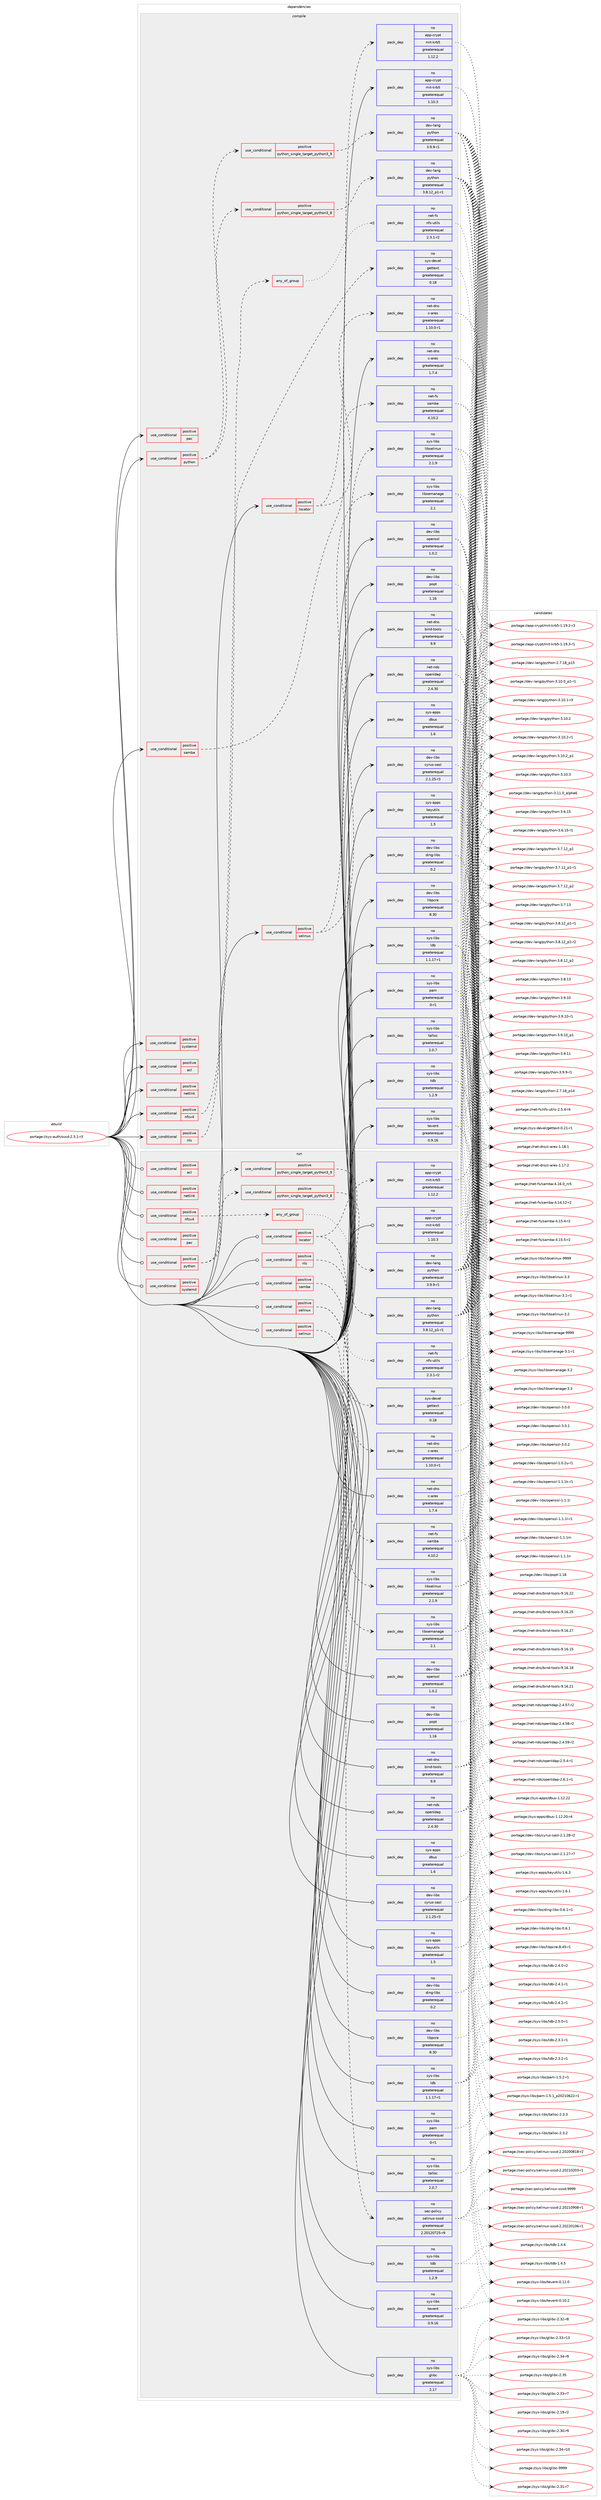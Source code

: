 digraph prolog {

# *************
# Graph options
# *************

newrank=true;
concentrate=true;
compound=true;
graph [rankdir=LR,fontname=Helvetica,fontsize=10,ranksep=1.5];#, ranksep=2.5, nodesep=0.2];
edge  [arrowhead=vee];
node  [fontname=Helvetica,fontsize=10];

# **********
# The ebuild
# **********

subgraph cluster_leftcol {
color=gray;
label=<<i>ebuild</i>>;
id [label="portage://sys-auth/sssd-2.3.1-r3", color=red, width=4, href="../sys-auth/sssd-2.3.1-r3.svg"];
}

# ****************
# The dependencies
# ****************

subgraph cluster_midcol {
color=gray;
label=<<i>dependencies</i>>;
subgraph cluster_compile {
fillcolor="#eeeeee";
style=filled;
label=<<i>compile</i>>;
subgraph cond1819 {
dependency5003 [label=<<TABLE BORDER="0" CELLBORDER="1" CELLSPACING="0" CELLPADDING="4"><TR><TD ROWSPAN="3" CELLPADDING="10">use_conditional</TD></TR><TR><TD>positive</TD></TR><TR><TD>acl</TD></TR></TABLE>>, shape=none, color=red];
# *** BEGIN UNKNOWN DEPENDENCY TYPE (TODO) ***
# dependency5003 -> package_dependency(portage://sys-auth/sssd-2.3.1-r3,install,no,net-fs,cifs-utils,none,[,,],[],[use(enable(acl),none)])
# *** END UNKNOWN DEPENDENCY TYPE (TODO) ***

}
id:e -> dependency5003:w [weight=20,style="solid",arrowhead="vee"];
subgraph cond1820 {
dependency5004 [label=<<TABLE BORDER="0" CELLBORDER="1" CELLSPACING="0" CELLPADDING="4"><TR><TD ROWSPAN="3" CELLPADDING="10">use_conditional</TD></TR><TR><TD>positive</TD></TR><TR><TD>locator</TD></TR></TABLE>>, shape=none, color=red];
subgraph pack3167 {
dependency5005 [label=<<TABLE BORDER="0" CELLBORDER="1" CELLSPACING="0" CELLPADDING="4" WIDTH="220"><TR><TD ROWSPAN="6" CELLPADDING="30">pack_dep</TD></TR><TR><TD WIDTH="110">no</TD></TR><TR><TD>app-crypt</TD></TR><TR><TD>mit-krb5</TD></TR><TR><TD>greaterequal</TD></TR><TR><TD>1.12.2</TD></TR></TABLE>>, shape=none, color=blue];
}
dependency5004:e -> dependency5005:w [weight=20,style="dashed",arrowhead="vee"];
subgraph pack3168 {
dependency5006 [label=<<TABLE BORDER="0" CELLBORDER="1" CELLSPACING="0" CELLPADDING="4" WIDTH="220"><TR><TD ROWSPAN="6" CELLPADDING="30">pack_dep</TD></TR><TR><TD WIDTH="110">no</TD></TR><TR><TD>net-dns</TD></TR><TR><TD>c-ares</TD></TR><TR><TD>greaterequal</TD></TR><TR><TD>1.10.0-r1</TD></TR></TABLE>>, shape=none, color=blue];
}
dependency5004:e -> dependency5006:w [weight=20,style="dashed",arrowhead="vee"];
}
id:e -> dependency5004:w [weight=20,style="solid",arrowhead="vee"];
subgraph cond1821 {
dependency5007 [label=<<TABLE BORDER="0" CELLBORDER="1" CELLSPACING="0" CELLPADDING="4"><TR><TD ROWSPAN="3" CELLPADDING="10">use_conditional</TD></TR><TR><TD>positive</TD></TR><TR><TD>netlink</TD></TR></TABLE>>, shape=none, color=red];
# *** BEGIN UNKNOWN DEPENDENCY TYPE (TODO) ***
# dependency5007 -> package_dependency(portage://sys-auth/sssd-2.3.1-r3,install,no,dev-libs,libnl,none,[,,],[slot(3)],[])
# *** END UNKNOWN DEPENDENCY TYPE (TODO) ***

}
id:e -> dependency5007:w [weight=20,style="solid",arrowhead="vee"];
subgraph cond1822 {
dependency5008 [label=<<TABLE BORDER="0" CELLBORDER="1" CELLSPACING="0" CELLPADDING="4"><TR><TD ROWSPAN="3" CELLPADDING="10">use_conditional</TD></TR><TR><TD>positive</TD></TR><TR><TD>nfsv4</TD></TR></TABLE>>, shape=none, color=red];
subgraph any19 {
dependency5009 [label=<<TABLE BORDER="0" CELLBORDER="1" CELLSPACING="0" CELLPADDING="4"><TR><TD CELLPADDING="10">any_of_group</TD></TR></TABLE>>, shape=none, color=red];subgraph pack3169 {
dependency5010 [label=<<TABLE BORDER="0" CELLBORDER="1" CELLSPACING="0" CELLPADDING="4" WIDTH="220"><TR><TD ROWSPAN="6" CELLPADDING="30">pack_dep</TD></TR><TR><TD WIDTH="110">no</TD></TR><TR><TD>net-fs</TD></TR><TR><TD>nfs-utils</TD></TR><TR><TD>greaterequal</TD></TR><TR><TD>2.3.1-r2</TD></TR></TABLE>>, shape=none, color=blue];
}
dependency5009:e -> dependency5010:w [weight=20,style="dotted",arrowhead="oinv"];
# *** BEGIN UNKNOWN DEPENDENCY TYPE (TODO) ***
# dependency5009 -> package_dependency(portage://sys-auth/sssd-2.3.1-r3,install,no,net-libs,libnfsidmap,none,[,,],[],[])
# *** END UNKNOWN DEPENDENCY TYPE (TODO) ***

}
dependency5008:e -> dependency5009:w [weight=20,style="dashed",arrowhead="vee"];
}
id:e -> dependency5008:w [weight=20,style="solid",arrowhead="vee"];
subgraph cond1823 {
dependency5011 [label=<<TABLE BORDER="0" CELLBORDER="1" CELLSPACING="0" CELLPADDING="4"><TR><TD ROWSPAN="3" CELLPADDING="10">use_conditional</TD></TR><TR><TD>positive</TD></TR><TR><TD>nls</TD></TR></TABLE>>, shape=none, color=red];
subgraph pack3170 {
dependency5012 [label=<<TABLE BORDER="0" CELLBORDER="1" CELLSPACING="0" CELLPADDING="4" WIDTH="220"><TR><TD ROWSPAN="6" CELLPADDING="30">pack_dep</TD></TR><TR><TD WIDTH="110">no</TD></TR><TR><TD>sys-devel</TD></TR><TR><TD>gettext</TD></TR><TR><TD>greaterequal</TD></TR><TR><TD>0.18</TD></TR></TABLE>>, shape=none, color=blue];
}
dependency5011:e -> dependency5012:w [weight=20,style="dashed",arrowhead="vee"];
}
id:e -> dependency5011:w [weight=20,style="solid",arrowhead="vee"];
subgraph cond1824 {
dependency5013 [label=<<TABLE BORDER="0" CELLBORDER="1" CELLSPACING="0" CELLPADDING="4"><TR><TD ROWSPAN="3" CELLPADDING="10">use_conditional</TD></TR><TR><TD>positive</TD></TR><TR><TD>pac</TD></TR></TABLE>>, shape=none, color=red];
# *** BEGIN UNKNOWN DEPENDENCY TYPE (TODO) ***
# dependency5013 -> package_dependency(portage://sys-auth/sssd-2.3.1-r3,install,no,app-crypt,mit-krb5,none,[,,],[],[use(optenable(abi_x86_32),negative),use(optenable(abi_x86_64),negative),use(optenable(abi_x86_x32),negative),use(optenable(abi_mips_n32),negative),use(optenable(abi_mips_n64),negative),use(optenable(abi_mips_o32),negative),use(optenable(abi_s390_32),negative),use(optenable(abi_s390_64),negative)])
# *** END UNKNOWN DEPENDENCY TYPE (TODO) ***

# *** BEGIN UNKNOWN DEPENDENCY TYPE (TODO) ***
# dependency5013 -> package_dependency(portage://sys-auth/sssd-2.3.1-r3,install,no,net-fs,samba,none,[,,],[],[])
# *** END UNKNOWN DEPENDENCY TYPE (TODO) ***

}
id:e -> dependency5013:w [weight=20,style="solid",arrowhead="vee"];
subgraph cond1825 {
dependency5014 [label=<<TABLE BORDER="0" CELLBORDER="1" CELLSPACING="0" CELLPADDING="4"><TR><TD ROWSPAN="3" CELLPADDING="10">use_conditional</TD></TR><TR><TD>positive</TD></TR><TR><TD>python</TD></TR></TABLE>>, shape=none, color=red];
subgraph cond1826 {
dependency5015 [label=<<TABLE BORDER="0" CELLBORDER="1" CELLSPACING="0" CELLPADDING="4"><TR><TD ROWSPAN="3" CELLPADDING="10">use_conditional</TD></TR><TR><TD>positive</TD></TR><TR><TD>python_single_target_python3_8</TD></TR></TABLE>>, shape=none, color=red];
subgraph pack3171 {
dependency5016 [label=<<TABLE BORDER="0" CELLBORDER="1" CELLSPACING="0" CELLPADDING="4" WIDTH="220"><TR><TD ROWSPAN="6" CELLPADDING="30">pack_dep</TD></TR><TR><TD WIDTH="110">no</TD></TR><TR><TD>dev-lang</TD></TR><TR><TD>python</TD></TR><TR><TD>greaterequal</TD></TR><TR><TD>3.8.12_p1-r1</TD></TR></TABLE>>, shape=none, color=blue];
}
dependency5015:e -> dependency5016:w [weight=20,style="dashed",arrowhead="vee"];
}
dependency5014:e -> dependency5015:w [weight=20,style="dashed",arrowhead="vee"];
subgraph cond1827 {
dependency5017 [label=<<TABLE BORDER="0" CELLBORDER="1" CELLSPACING="0" CELLPADDING="4"><TR><TD ROWSPAN="3" CELLPADDING="10">use_conditional</TD></TR><TR><TD>positive</TD></TR><TR><TD>python_single_target_python3_9</TD></TR></TABLE>>, shape=none, color=red];
subgraph pack3172 {
dependency5018 [label=<<TABLE BORDER="0" CELLBORDER="1" CELLSPACING="0" CELLPADDING="4" WIDTH="220"><TR><TD ROWSPAN="6" CELLPADDING="30">pack_dep</TD></TR><TR><TD WIDTH="110">no</TD></TR><TR><TD>dev-lang</TD></TR><TR><TD>python</TD></TR><TR><TD>greaterequal</TD></TR><TR><TD>3.9.9-r1</TD></TR></TABLE>>, shape=none, color=blue];
}
dependency5017:e -> dependency5018:w [weight=20,style="dashed",arrowhead="vee"];
}
dependency5014:e -> dependency5017:w [weight=20,style="dashed",arrowhead="vee"];
}
id:e -> dependency5014:w [weight=20,style="solid",arrowhead="vee"];
subgraph cond1828 {
dependency5019 [label=<<TABLE BORDER="0" CELLBORDER="1" CELLSPACING="0" CELLPADDING="4"><TR><TD ROWSPAN="3" CELLPADDING="10">use_conditional</TD></TR><TR><TD>positive</TD></TR><TR><TD>samba</TD></TR></TABLE>>, shape=none, color=red];
subgraph pack3173 {
dependency5020 [label=<<TABLE BORDER="0" CELLBORDER="1" CELLSPACING="0" CELLPADDING="4" WIDTH="220"><TR><TD ROWSPAN="6" CELLPADDING="30">pack_dep</TD></TR><TR><TD WIDTH="110">no</TD></TR><TR><TD>net-fs</TD></TR><TR><TD>samba</TD></TR><TR><TD>greaterequal</TD></TR><TR><TD>4.10.2</TD></TR></TABLE>>, shape=none, color=blue];
}
dependency5019:e -> dependency5020:w [weight=20,style="dashed",arrowhead="vee"];
}
id:e -> dependency5019:w [weight=20,style="solid",arrowhead="vee"];
subgraph cond1829 {
dependency5021 [label=<<TABLE BORDER="0" CELLBORDER="1" CELLSPACING="0" CELLPADDING="4"><TR><TD ROWSPAN="3" CELLPADDING="10">use_conditional</TD></TR><TR><TD>positive</TD></TR><TR><TD>selinux</TD></TR></TABLE>>, shape=none, color=red];
subgraph pack3174 {
dependency5022 [label=<<TABLE BORDER="0" CELLBORDER="1" CELLSPACING="0" CELLPADDING="4" WIDTH="220"><TR><TD ROWSPAN="6" CELLPADDING="30">pack_dep</TD></TR><TR><TD WIDTH="110">no</TD></TR><TR><TD>sys-libs</TD></TR><TR><TD>libselinux</TD></TR><TR><TD>greaterequal</TD></TR><TR><TD>2.1.9</TD></TR></TABLE>>, shape=none, color=blue];
}
dependency5021:e -> dependency5022:w [weight=20,style="dashed",arrowhead="vee"];
subgraph pack3175 {
dependency5023 [label=<<TABLE BORDER="0" CELLBORDER="1" CELLSPACING="0" CELLPADDING="4" WIDTH="220"><TR><TD ROWSPAN="6" CELLPADDING="30">pack_dep</TD></TR><TR><TD WIDTH="110">no</TD></TR><TR><TD>sys-libs</TD></TR><TR><TD>libsemanage</TD></TR><TR><TD>greaterequal</TD></TR><TR><TD>2.1</TD></TR></TABLE>>, shape=none, color=blue];
}
dependency5021:e -> dependency5023:w [weight=20,style="dashed",arrowhead="vee"];
}
id:e -> dependency5021:w [weight=20,style="solid",arrowhead="vee"];
subgraph cond1830 {
dependency5024 [label=<<TABLE BORDER="0" CELLBORDER="1" CELLSPACING="0" CELLPADDING="4"><TR><TD ROWSPAN="3" CELLPADDING="10">use_conditional</TD></TR><TR><TD>positive</TD></TR><TR><TD>systemd</TD></TR></TABLE>>, shape=none, color=red];
# *** BEGIN UNKNOWN DEPENDENCY TYPE (TODO) ***
# dependency5024 -> package_dependency(portage://sys-auth/sssd-2.3.1-r3,install,no,dev-libs,jansson,none,[,,],[slot(0),equal],[])
# *** END UNKNOWN DEPENDENCY TYPE (TODO) ***

# *** BEGIN UNKNOWN DEPENDENCY TYPE (TODO) ***
# dependency5024 -> package_dependency(portage://sys-auth/sssd-2.3.1-r3,install,no,net-libs,http-parser,none,[,,],[slot(0),equal],[])
# *** END UNKNOWN DEPENDENCY TYPE (TODO) ***

# *** BEGIN UNKNOWN DEPENDENCY TYPE (TODO) ***
# dependency5024 -> package_dependency(portage://sys-auth/sssd-2.3.1-r3,install,no,net-misc,curl,none,[,,],[slot(0),equal],[])
# *** END UNKNOWN DEPENDENCY TYPE (TODO) ***

}
id:e -> dependency5024:w [weight=20,style="solid",arrowhead="vee"];
subgraph pack3176 {
dependency5025 [label=<<TABLE BORDER="0" CELLBORDER="1" CELLSPACING="0" CELLPADDING="4" WIDTH="220"><TR><TD ROWSPAN="6" CELLPADDING="30">pack_dep</TD></TR><TR><TD WIDTH="110">no</TD></TR><TR><TD>app-crypt</TD></TR><TR><TD>mit-krb5</TD></TR><TR><TD>greaterequal</TD></TR><TR><TD>1.10.3</TD></TR></TABLE>>, shape=none, color=blue];
}
id:e -> dependency5025:w [weight=20,style="solid",arrowhead="vee"];
# *** BEGIN UNKNOWN DEPENDENCY TYPE (TODO) ***
# id -> package_dependency(portage://sys-auth/sssd-2.3.1-r3,install,no,app-crypt,p11-kit,none,[,,],[],[])
# *** END UNKNOWN DEPENDENCY TYPE (TODO) ***

subgraph pack3177 {
dependency5026 [label=<<TABLE BORDER="0" CELLBORDER="1" CELLSPACING="0" CELLPADDING="4" WIDTH="220"><TR><TD ROWSPAN="6" CELLPADDING="30">pack_dep</TD></TR><TR><TD WIDTH="110">no</TD></TR><TR><TD>dev-libs</TD></TR><TR><TD>cyrus-sasl</TD></TR><TR><TD>greaterequal</TD></TR><TR><TD>2.1.25-r3</TD></TR></TABLE>>, shape=none, color=blue];
}
id:e -> dependency5026:w [weight=20,style="solid",arrowhead="vee"];
subgraph pack3178 {
dependency5027 [label=<<TABLE BORDER="0" CELLBORDER="1" CELLSPACING="0" CELLPADDING="4" WIDTH="220"><TR><TD ROWSPAN="6" CELLPADDING="30">pack_dep</TD></TR><TR><TD WIDTH="110">no</TD></TR><TR><TD>dev-libs</TD></TR><TR><TD>ding-libs</TD></TR><TR><TD>greaterequal</TD></TR><TR><TD>0.2</TD></TR></TABLE>>, shape=none, color=blue];
}
id:e -> dependency5027:w [weight=20,style="solid",arrowhead="vee"];
# *** BEGIN UNKNOWN DEPENDENCY TYPE (TODO) ***
# id -> package_dependency(portage://sys-auth/sssd-2.3.1-r3,install,no,dev-libs,glib,none,[,,],[slot(2)],[])
# *** END UNKNOWN DEPENDENCY TYPE (TODO) ***

subgraph pack3179 {
dependency5028 [label=<<TABLE BORDER="0" CELLBORDER="1" CELLSPACING="0" CELLPADDING="4" WIDTH="220"><TR><TD ROWSPAN="6" CELLPADDING="30">pack_dep</TD></TR><TR><TD WIDTH="110">no</TD></TR><TR><TD>dev-libs</TD></TR><TR><TD>libpcre</TD></TR><TR><TD>greaterequal</TD></TR><TR><TD>8.30</TD></TR></TABLE>>, shape=none, color=blue];
}
id:e -> dependency5028:w [weight=20,style="solid",arrowhead="vee"];
subgraph pack3180 {
dependency5029 [label=<<TABLE BORDER="0" CELLBORDER="1" CELLSPACING="0" CELLPADDING="4" WIDTH="220"><TR><TD ROWSPAN="6" CELLPADDING="30">pack_dep</TD></TR><TR><TD WIDTH="110">no</TD></TR><TR><TD>dev-libs</TD></TR><TR><TD>openssl</TD></TR><TR><TD>greaterequal</TD></TR><TR><TD>1.0.2</TD></TR></TABLE>>, shape=none, color=blue];
}
id:e -> dependency5029:w [weight=20,style="solid",arrowhead="vee"];
subgraph pack3181 {
dependency5030 [label=<<TABLE BORDER="0" CELLBORDER="1" CELLSPACING="0" CELLPADDING="4" WIDTH="220"><TR><TD ROWSPAN="6" CELLPADDING="30">pack_dep</TD></TR><TR><TD WIDTH="110">no</TD></TR><TR><TD>dev-libs</TD></TR><TR><TD>popt</TD></TR><TR><TD>greaterequal</TD></TR><TR><TD>1.16</TD></TR></TABLE>>, shape=none, color=blue];
}
id:e -> dependency5030:w [weight=20,style="solid",arrowhead="vee"];
subgraph pack3182 {
dependency5031 [label=<<TABLE BORDER="0" CELLBORDER="1" CELLSPACING="0" CELLPADDING="4" WIDTH="220"><TR><TD ROWSPAN="6" CELLPADDING="30">pack_dep</TD></TR><TR><TD WIDTH="110">no</TD></TR><TR><TD>net-dns</TD></TR><TR><TD>bind-tools</TD></TR><TR><TD>greaterequal</TD></TR><TR><TD>9.9</TD></TR></TABLE>>, shape=none, color=blue];
}
id:e -> dependency5031:w [weight=20,style="solid",arrowhead="vee"];
subgraph pack3183 {
dependency5032 [label=<<TABLE BORDER="0" CELLBORDER="1" CELLSPACING="0" CELLPADDING="4" WIDTH="220"><TR><TD ROWSPAN="6" CELLPADDING="30">pack_dep</TD></TR><TR><TD WIDTH="110">no</TD></TR><TR><TD>net-dns</TD></TR><TR><TD>c-ares</TD></TR><TR><TD>greaterequal</TD></TR><TR><TD>1.7.4</TD></TR></TABLE>>, shape=none, color=blue];
}
id:e -> dependency5032:w [weight=20,style="solid",arrowhead="vee"];
subgraph pack3184 {
dependency5033 [label=<<TABLE BORDER="0" CELLBORDER="1" CELLSPACING="0" CELLPADDING="4" WIDTH="220"><TR><TD ROWSPAN="6" CELLPADDING="30">pack_dep</TD></TR><TR><TD WIDTH="110">no</TD></TR><TR><TD>net-nds</TD></TR><TR><TD>openldap</TD></TR><TR><TD>greaterequal</TD></TR><TR><TD>2.4.30</TD></TR></TABLE>>, shape=none, color=blue];
}
id:e -> dependency5033:w [weight=20,style="solid",arrowhead="vee"];
subgraph pack3185 {
dependency5034 [label=<<TABLE BORDER="0" CELLBORDER="1" CELLSPACING="0" CELLPADDING="4" WIDTH="220"><TR><TD ROWSPAN="6" CELLPADDING="30">pack_dep</TD></TR><TR><TD WIDTH="110">no</TD></TR><TR><TD>sys-apps</TD></TR><TR><TD>dbus</TD></TR><TR><TD>greaterequal</TD></TR><TR><TD>1.6</TD></TR></TABLE>>, shape=none, color=blue];
}
id:e -> dependency5034:w [weight=20,style="solid",arrowhead="vee"];
subgraph pack3186 {
dependency5035 [label=<<TABLE BORDER="0" CELLBORDER="1" CELLSPACING="0" CELLPADDING="4" WIDTH="220"><TR><TD ROWSPAN="6" CELLPADDING="30">pack_dep</TD></TR><TR><TD WIDTH="110">no</TD></TR><TR><TD>sys-apps</TD></TR><TR><TD>keyutils</TD></TR><TR><TD>greaterequal</TD></TR><TR><TD>1.5</TD></TR></TABLE>>, shape=none, color=blue];
}
id:e -> dependency5035:w [weight=20,style="solid",arrowhead="vee"];
subgraph pack3187 {
dependency5036 [label=<<TABLE BORDER="0" CELLBORDER="1" CELLSPACING="0" CELLPADDING="4" WIDTH="220"><TR><TD ROWSPAN="6" CELLPADDING="30">pack_dep</TD></TR><TR><TD WIDTH="110">no</TD></TR><TR><TD>sys-libs</TD></TR><TR><TD>ldb</TD></TR><TR><TD>greaterequal</TD></TR><TR><TD>1.1.17-r1</TD></TR></TABLE>>, shape=none, color=blue];
}
id:e -> dependency5036:w [weight=20,style="solid",arrowhead="vee"];
subgraph pack3188 {
dependency5037 [label=<<TABLE BORDER="0" CELLBORDER="1" CELLSPACING="0" CELLPADDING="4" WIDTH="220"><TR><TD ROWSPAN="6" CELLPADDING="30">pack_dep</TD></TR><TR><TD WIDTH="110">no</TD></TR><TR><TD>sys-libs</TD></TR><TR><TD>pam</TD></TR><TR><TD>greaterequal</TD></TR><TR><TD>0-r1</TD></TR></TABLE>>, shape=none, color=blue];
}
id:e -> dependency5037:w [weight=20,style="solid",arrowhead="vee"];
subgraph pack3189 {
dependency5038 [label=<<TABLE BORDER="0" CELLBORDER="1" CELLSPACING="0" CELLPADDING="4" WIDTH="220"><TR><TD ROWSPAN="6" CELLPADDING="30">pack_dep</TD></TR><TR><TD WIDTH="110">no</TD></TR><TR><TD>sys-libs</TD></TR><TR><TD>talloc</TD></TR><TR><TD>greaterequal</TD></TR><TR><TD>2.0.7</TD></TR></TABLE>>, shape=none, color=blue];
}
id:e -> dependency5038:w [weight=20,style="solid",arrowhead="vee"];
subgraph pack3190 {
dependency5039 [label=<<TABLE BORDER="0" CELLBORDER="1" CELLSPACING="0" CELLPADDING="4" WIDTH="220"><TR><TD ROWSPAN="6" CELLPADDING="30">pack_dep</TD></TR><TR><TD WIDTH="110">no</TD></TR><TR><TD>sys-libs</TD></TR><TR><TD>tdb</TD></TR><TR><TD>greaterequal</TD></TR><TR><TD>1.2.9</TD></TR></TABLE>>, shape=none, color=blue];
}
id:e -> dependency5039:w [weight=20,style="solid",arrowhead="vee"];
subgraph pack3191 {
dependency5040 [label=<<TABLE BORDER="0" CELLBORDER="1" CELLSPACING="0" CELLPADDING="4" WIDTH="220"><TR><TD ROWSPAN="6" CELLPADDING="30">pack_dep</TD></TR><TR><TD WIDTH="110">no</TD></TR><TR><TD>sys-libs</TD></TR><TR><TD>tevent</TD></TR><TR><TD>greaterequal</TD></TR><TR><TD>0.9.16</TD></TR></TABLE>>, shape=none, color=blue];
}
id:e -> dependency5040:w [weight=20,style="solid",arrowhead="vee"];
# *** BEGIN UNKNOWN DEPENDENCY TYPE (TODO) ***
# id -> package_dependency(portage://sys-auth/sssd-2.3.1-r3,install,no,virtual,libintl,none,[,,],[],[])
# *** END UNKNOWN DEPENDENCY TYPE (TODO) ***

}
subgraph cluster_compileandrun {
fillcolor="#eeeeee";
style=filled;
label=<<i>compile and run</i>>;
}
subgraph cluster_run {
fillcolor="#eeeeee";
style=filled;
label=<<i>run</i>>;
subgraph cond1831 {
dependency5041 [label=<<TABLE BORDER="0" CELLBORDER="1" CELLSPACING="0" CELLPADDING="4"><TR><TD ROWSPAN="3" CELLPADDING="10">use_conditional</TD></TR><TR><TD>positive</TD></TR><TR><TD>acl</TD></TR></TABLE>>, shape=none, color=red];
# *** BEGIN UNKNOWN DEPENDENCY TYPE (TODO) ***
# dependency5041 -> package_dependency(portage://sys-auth/sssd-2.3.1-r3,run,no,net-fs,cifs-utils,none,[,,],[],[use(enable(acl),none)])
# *** END UNKNOWN DEPENDENCY TYPE (TODO) ***

}
id:e -> dependency5041:w [weight=20,style="solid",arrowhead="odot"];
subgraph cond1832 {
dependency5042 [label=<<TABLE BORDER="0" CELLBORDER="1" CELLSPACING="0" CELLPADDING="4"><TR><TD ROWSPAN="3" CELLPADDING="10">use_conditional</TD></TR><TR><TD>positive</TD></TR><TR><TD>locator</TD></TR></TABLE>>, shape=none, color=red];
subgraph pack3192 {
dependency5043 [label=<<TABLE BORDER="0" CELLBORDER="1" CELLSPACING="0" CELLPADDING="4" WIDTH="220"><TR><TD ROWSPAN="6" CELLPADDING="30">pack_dep</TD></TR><TR><TD WIDTH="110">no</TD></TR><TR><TD>app-crypt</TD></TR><TR><TD>mit-krb5</TD></TR><TR><TD>greaterequal</TD></TR><TR><TD>1.12.2</TD></TR></TABLE>>, shape=none, color=blue];
}
dependency5042:e -> dependency5043:w [weight=20,style="dashed",arrowhead="vee"];
subgraph pack3193 {
dependency5044 [label=<<TABLE BORDER="0" CELLBORDER="1" CELLSPACING="0" CELLPADDING="4" WIDTH="220"><TR><TD ROWSPAN="6" CELLPADDING="30">pack_dep</TD></TR><TR><TD WIDTH="110">no</TD></TR><TR><TD>net-dns</TD></TR><TR><TD>c-ares</TD></TR><TR><TD>greaterequal</TD></TR><TR><TD>1.10.0-r1</TD></TR></TABLE>>, shape=none, color=blue];
}
dependency5042:e -> dependency5044:w [weight=20,style="dashed",arrowhead="vee"];
}
id:e -> dependency5042:w [weight=20,style="solid",arrowhead="odot"];
subgraph cond1833 {
dependency5045 [label=<<TABLE BORDER="0" CELLBORDER="1" CELLSPACING="0" CELLPADDING="4"><TR><TD ROWSPAN="3" CELLPADDING="10">use_conditional</TD></TR><TR><TD>positive</TD></TR><TR><TD>netlink</TD></TR></TABLE>>, shape=none, color=red];
# *** BEGIN UNKNOWN DEPENDENCY TYPE (TODO) ***
# dependency5045 -> package_dependency(portage://sys-auth/sssd-2.3.1-r3,run,no,dev-libs,libnl,none,[,,],[slot(3)],[])
# *** END UNKNOWN DEPENDENCY TYPE (TODO) ***

}
id:e -> dependency5045:w [weight=20,style="solid",arrowhead="odot"];
subgraph cond1834 {
dependency5046 [label=<<TABLE BORDER="0" CELLBORDER="1" CELLSPACING="0" CELLPADDING="4"><TR><TD ROWSPAN="3" CELLPADDING="10">use_conditional</TD></TR><TR><TD>positive</TD></TR><TR><TD>nfsv4</TD></TR></TABLE>>, shape=none, color=red];
subgraph any20 {
dependency5047 [label=<<TABLE BORDER="0" CELLBORDER="1" CELLSPACING="0" CELLPADDING="4"><TR><TD CELLPADDING="10">any_of_group</TD></TR></TABLE>>, shape=none, color=red];subgraph pack3194 {
dependency5048 [label=<<TABLE BORDER="0" CELLBORDER="1" CELLSPACING="0" CELLPADDING="4" WIDTH="220"><TR><TD ROWSPAN="6" CELLPADDING="30">pack_dep</TD></TR><TR><TD WIDTH="110">no</TD></TR><TR><TD>net-fs</TD></TR><TR><TD>nfs-utils</TD></TR><TR><TD>greaterequal</TD></TR><TR><TD>2.3.1-r2</TD></TR></TABLE>>, shape=none, color=blue];
}
dependency5047:e -> dependency5048:w [weight=20,style="dotted",arrowhead="oinv"];
# *** BEGIN UNKNOWN DEPENDENCY TYPE (TODO) ***
# dependency5047 -> package_dependency(portage://sys-auth/sssd-2.3.1-r3,run,no,net-libs,libnfsidmap,none,[,,],[],[])
# *** END UNKNOWN DEPENDENCY TYPE (TODO) ***

}
dependency5046:e -> dependency5047:w [weight=20,style="dashed",arrowhead="vee"];
}
id:e -> dependency5046:w [weight=20,style="solid",arrowhead="odot"];
subgraph cond1835 {
dependency5049 [label=<<TABLE BORDER="0" CELLBORDER="1" CELLSPACING="0" CELLPADDING="4"><TR><TD ROWSPAN="3" CELLPADDING="10">use_conditional</TD></TR><TR><TD>positive</TD></TR><TR><TD>nls</TD></TR></TABLE>>, shape=none, color=red];
subgraph pack3195 {
dependency5050 [label=<<TABLE BORDER="0" CELLBORDER="1" CELLSPACING="0" CELLPADDING="4" WIDTH="220"><TR><TD ROWSPAN="6" CELLPADDING="30">pack_dep</TD></TR><TR><TD WIDTH="110">no</TD></TR><TR><TD>sys-devel</TD></TR><TR><TD>gettext</TD></TR><TR><TD>greaterequal</TD></TR><TR><TD>0.18</TD></TR></TABLE>>, shape=none, color=blue];
}
dependency5049:e -> dependency5050:w [weight=20,style="dashed",arrowhead="vee"];
}
id:e -> dependency5049:w [weight=20,style="solid",arrowhead="odot"];
subgraph cond1836 {
dependency5051 [label=<<TABLE BORDER="0" CELLBORDER="1" CELLSPACING="0" CELLPADDING="4"><TR><TD ROWSPAN="3" CELLPADDING="10">use_conditional</TD></TR><TR><TD>positive</TD></TR><TR><TD>pac</TD></TR></TABLE>>, shape=none, color=red];
# *** BEGIN UNKNOWN DEPENDENCY TYPE (TODO) ***
# dependency5051 -> package_dependency(portage://sys-auth/sssd-2.3.1-r3,run,no,app-crypt,mit-krb5,none,[,,],[],[use(optenable(abi_x86_32),negative),use(optenable(abi_x86_64),negative),use(optenable(abi_x86_x32),negative),use(optenable(abi_mips_n32),negative),use(optenable(abi_mips_n64),negative),use(optenable(abi_mips_o32),negative),use(optenable(abi_s390_32),negative),use(optenable(abi_s390_64),negative)])
# *** END UNKNOWN DEPENDENCY TYPE (TODO) ***

# *** BEGIN UNKNOWN DEPENDENCY TYPE (TODO) ***
# dependency5051 -> package_dependency(portage://sys-auth/sssd-2.3.1-r3,run,no,net-fs,samba,none,[,,],[],[])
# *** END UNKNOWN DEPENDENCY TYPE (TODO) ***

}
id:e -> dependency5051:w [weight=20,style="solid",arrowhead="odot"];
subgraph cond1837 {
dependency5052 [label=<<TABLE BORDER="0" CELLBORDER="1" CELLSPACING="0" CELLPADDING="4"><TR><TD ROWSPAN="3" CELLPADDING="10">use_conditional</TD></TR><TR><TD>positive</TD></TR><TR><TD>python</TD></TR></TABLE>>, shape=none, color=red];
subgraph cond1838 {
dependency5053 [label=<<TABLE BORDER="0" CELLBORDER="1" CELLSPACING="0" CELLPADDING="4"><TR><TD ROWSPAN="3" CELLPADDING="10">use_conditional</TD></TR><TR><TD>positive</TD></TR><TR><TD>python_single_target_python3_8</TD></TR></TABLE>>, shape=none, color=red];
subgraph pack3196 {
dependency5054 [label=<<TABLE BORDER="0" CELLBORDER="1" CELLSPACING="0" CELLPADDING="4" WIDTH="220"><TR><TD ROWSPAN="6" CELLPADDING="30">pack_dep</TD></TR><TR><TD WIDTH="110">no</TD></TR><TR><TD>dev-lang</TD></TR><TR><TD>python</TD></TR><TR><TD>greaterequal</TD></TR><TR><TD>3.8.12_p1-r1</TD></TR></TABLE>>, shape=none, color=blue];
}
dependency5053:e -> dependency5054:w [weight=20,style="dashed",arrowhead="vee"];
}
dependency5052:e -> dependency5053:w [weight=20,style="dashed",arrowhead="vee"];
subgraph cond1839 {
dependency5055 [label=<<TABLE BORDER="0" CELLBORDER="1" CELLSPACING="0" CELLPADDING="4"><TR><TD ROWSPAN="3" CELLPADDING="10">use_conditional</TD></TR><TR><TD>positive</TD></TR><TR><TD>python_single_target_python3_9</TD></TR></TABLE>>, shape=none, color=red];
subgraph pack3197 {
dependency5056 [label=<<TABLE BORDER="0" CELLBORDER="1" CELLSPACING="0" CELLPADDING="4" WIDTH="220"><TR><TD ROWSPAN="6" CELLPADDING="30">pack_dep</TD></TR><TR><TD WIDTH="110">no</TD></TR><TR><TD>dev-lang</TD></TR><TR><TD>python</TD></TR><TR><TD>greaterequal</TD></TR><TR><TD>3.9.9-r1</TD></TR></TABLE>>, shape=none, color=blue];
}
dependency5055:e -> dependency5056:w [weight=20,style="dashed",arrowhead="vee"];
}
dependency5052:e -> dependency5055:w [weight=20,style="dashed",arrowhead="vee"];
}
id:e -> dependency5052:w [weight=20,style="solid",arrowhead="odot"];
subgraph cond1840 {
dependency5057 [label=<<TABLE BORDER="0" CELLBORDER="1" CELLSPACING="0" CELLPADDING="4"><TR><TD ROWSPAN="3" CELLPADDING="10">use_conditional</TD></TR><TR><TD>positive</TD></TR><TR><TD>samba</TD></TR></TABLE>>, shape=none, color=red];
subgraph pack3198 {
dependency5058 [label=<<TABLE BORDER="0" CELLBORDER="1" CELLSPACING="0" CELLPADDING="4" WIDTH="220"><TR><TD ROWSPAN="6" CELLPADDING="30">pack_dep</TD></TR><TR><TD WIDTH="110">no</TD></TR><TR><TD>net-fs</TD></TR><TR><TD>samba</TD></TR><TR><TD>greaterequal</TD></TR><TR><TD>4.10.2</TD></TR></TABLE>>, shape=none, color=blue];
}
dependency5057:e -> dependency5058:w [weight=20,style="dashed",arrowhead="vee"];
}
id:e -> dependency5057:w [weight=20,style="solid",arrowhead="odot"];
subgraph cond1841 {
dependency5059 [label=<<TABLE BORDER="0" CELLBORDER="1" CELLSPACING="0" CELLPADDING="4"><TR><TD ROWSPAN="3" CELLPADDING="10">use_conditional</TD></TR><TR><TD>positive</TD></TR><TR><TD>selinux</TD></TR></TABLE>>, shape=none, color=red];
subgraph pack3199 {
dependency5060 [label=<<TABLE BORDER="0" CELLBORDER="1" CELLSPACING="0" CELLPADDING="4" WIDTH="220"><TR><TD ROWSPAN="6" CELLPADDING="30">pack_dep</TD></TR><TR><TD WIDTH="110">no</TD></TR><TR><TD>sec-policy</TD></TR><TR><TD>selinux-sssd</TD></TR><TR><TD>greaterequal</TD></TR><TR><TD>2.20120725-r9</TD></TR></TABLE>>, shape=none, color=blue];
}
dependency5059:e -> dependency5060:w [weight=20,style="dashed",arrowhead="vee"];
}
id:e -> dependency5059:w [weight=20,style="solid",arrowhead="odot"];
subgraph cond1842 {
dependency5061 [label=<<TABLE BORDER="0" CELLBORDER="1" CELLSPACING="0" CELLPADDING="4"><TR><TD ROWSPAN="3" CELLPADDING="10">use_conditional</TD></TR><TR><TD>positive</TD></TR><TR><TD>selinux</TD></TR></TABLE>>, shape=none, color=red];
subgraph pack3200 {
dependency5062 [label=<<TABLE BORDER="0" CELLBORDER="1" CELLSPACING="0" CELLPADDING="4" WIDTH="220"><TR><TD ROWSPAN="6" CELLPADDING="30">pack_dep</TD></TR><TR><TD WIDTH="110">no</TD></TR><TR><TD>sys-libs</TD></TR><TR><TD>libselinux</TD></TR><TR><TD>greaterequal</TD></TR><TR><TD>2.1.9</TD></TR></TABLE>>, shape=none, color=blue];
}
dependency5061:e -> dependency5062:w [weight=20,style="dashed",arrowhead="vee"];
subgraph pack3201 {
dependency5063 [label=<<TABLE BORDER="0" CELLBORDER="1" CELLSPACING="0" CELLPADDING="4" WIDTH="220"><TR><TD ROWSPAN="6" CELLPADDING="30">pack_dep</TD></TR><TR><TD WIDTH="110">no</TD></TR><TR><TD>sys-libs</TD></TR><TR><TD>libsemanage</TD></TR><TR><TD>greaterequal</TD></TR><TR><TD>2.1</TD></TR></TABLE>>, shape=none, color=blue];
}
dependency5061:e -> dependency5063:w [weight=20,style="dashed",arrowhead="vee"];
}
id:e -> dependency5061:w [weight=20,style="solid",arrowhead="odot"];
subgraph cond1843 {
dependency5064 [label=<<TABLE BORDER="0" CELLBORDER="1" CELLSPACING="0" CELLPADDING="4"><TR><TD ROWSPAN="3" CELLPADDING="10">use_conditional</TD></TR><TR><TD>positive</TD></TR><TR><TD>systemd</TD></TR></TABLE>>, shape=none, color=red];
# *** BEGIN UNKNOWN DEPENDENCY TYPE (TODO) ***
# dependency5064 -> package_dependency(portage://sys-auth/sssd-2.3.1-r3,run,no,dev-libs,jansson,none,[,,],[slot(0),equal],[])
# *** END UNKNOWN DEPENDENCY TYPE (TODO) ***

# *** BEGIN UNKNOWN DEPENDENCY TYPE (TODO) ***
# dependency5064 -> package_dependency(portage://sys-auth/sssd-2.3.1-r3,run,no,net-libs,http-parser,none,[,,],[slot(0),equal],[])
# *** END UNKNOWN DEPENDENCY TYPE (TODO) ***

# *** BEGIN UNKNOWN DEPENDENCY TYPE (TODO) ***
# dependency5064 -> package_dependency(portage://sys-auth/sssd-2.3.1-r3,run,no,net-misc,curl,none,[,,],[slot(0),equal],[])
# *** END UNKNOWN DEPENDENCY TYPE (TODO) ***

}
id:e -> dependency5064:w [weight=20,style="solid",arrowhead="odot"];
subgraph pack3202 {
dependency5065 [label=<<TABLE BORDER="0" CELLBORDER="1" CELLSPACING="0" CELLPADDING="4" WIDTH="220"><TR><TD ROWSPAN="6" CELLPADDING="30">pack_dep</TD></TR><TR><TD WIDTH="110">no</TD></TR><TR><TD>app-crypt</TD></TR><TR><TD>mit-krb5</TD></TR><TR><TD>greaterequal</TD></TR><TR><TD>1.10.3</TD></TR></TABLE>>, shape=none, color=blue];
}
id:e -> dependency5065:w [weight=20,style="solid",arrowhead="odot"];
# *** BEGIN UNKNOWN DEPENDENCY TYPE (TODO) ***
# id -> package_dependency(portage://sys-auth/sssd-2.3.1-r3,run,no,app-crypt,p11-kit,none,[,,],[],[])
# *** END UNKNOWN DEPENDENCY TYPE (TODO) ***

subgraph pack3203 {
dependency5066 [label=<<TABLE BORDER="0" CELLBORDER="1" CELLSPACING="0" CELLPADDING="4" WIDTH="220"><TR><TD ROWSPAN="6" CELLPADDING="30">pack_dep</TD></TR><TR><TD WIDTH="110">no</TD></TR><TR><TD>dev-libs</TD></TR><TR><TD>cyrus-sasl</TD></TR><TR><TD>greaterequal</TD></TR><TR><TD>2.1.25-r3</TD></TR></TABLE>>, shape=none, color=blue];
}
id:e -> dependency5066:w [weight=20,style="solid",arrowhead="odot"];
subgraph pack3204 {
dependency5067 [label=<<TABLE BORDER="0" CELLBORDER="1" CELLSPACING="0" CELLPADDING="4" WIDTH="220"><TR><TD ROWSPAN="6" CELLPADDING="30">pack_dep</TD></TR><TR><TD WIDTH="110">no</TD></TR><TR><TD>dev-libs</TD></TR><TR><TD>ding-libs</TD></TR><TR><TD>greaterequal</TD></TR><TR><TD>0.2</TD></TR></TABLE>>, shape=none, color=blue];
}
id:e -> dependency5067:w [weight=20,style="solid",arrowhead="odot"];
# *** BEGIN UNKNOWN DEPENDENCY TYPE (TODO) ***
# id -> package_dependency(portage://sys-auth/sssd-2.3.1-r3,run,no,dev-libs,glib,none,[,,],[slot(2)],[])
# *** END UNKNOWN DEPENDENCY TYPE (TODO) ***

subgraph pack3205 {
dependency5068 [label=<<TABLE BORDER="0" CELLBORDER="1" CELLSPACING="0" CELLPADDING="4" WIDTH="220"><TR><TD ROWSPAN="6" CELLPADDING="30">pack_dep</TD></TR><TR><TD WIDTH="110">no</TD></TR><TR><TD>dev-libs</TD></TR><TR><TD>libpcre</TD></TR><TR><TD>greaterequal</TD></TR><TR><TD>8.30</TD></TR></TABLE>>, shape=none, color=blue];
}
id:e -> dependency5068:w [weight=20,style="solid",arrowhead="odot"];
subgraph pack3206 {
dependency5069 [label=<<TABLE BORDER="0" CELLBORDER="1" CELLSPACING="0" CELLPADDING="4" WIDTH="220"><TR><TD ROWSPAN="6" CELLPADDING="30">pack_dep</TD></TR><TR><TD WIDTH="110">no</TD></TR><TR><TD>dev-libs</TD></TR><TR><TD>openssl</TD></TR><TR><TD>greaterequal</TD></TR><TR><TD>1.0.2</TD></TR></TABLE>>, shape=none, color=blue];
}
id:e -> dependency5069:w [weight=20,style="solid",arrowhead="odot"];
subgraph pack3207 {
dependency5070 [label=<<TABLE BORDER="0" CELLBORDER="1" CELLSPACING="0" CELLPADDING="4" WIDTH="220"><TR><TD ROWSPAN="6" CELLPADDING="30">pack_dep</TD></TR><TR><TD WIDTH="110">no</TD></TR><TR><TD>dev-libs</TD></TR><TR><TD>popt</TD></TR><TR><TD>greaterequal</TD></TR><TR><TD>1.16</TD></TR></TABLE>>, shape=none, color=blue];
}
id:e -> dependency5070:w [weight=20,style="solid",arrowhead="odot"];
subgraph pack3208 {
dependency5071 [label=<<TABLE BORDER="0" CELLBORDER="1" CELLSPACING="0" CELLPADDING="4" WIDTH="220"><TR><TD ROWSPAN="6" CELLPADDING="30">pack_dep</TD></TR><TR><TD WIDTH="110">no</TD></TR><TR><TD>net-dns</TD></TR><TR><TD>bind-tools</TD></TR><TR><TD>greaterequal</TD></TR><TR><TD>9.9</TD></TR></TABLE>>, shape=none, color=blue];
}
id:e -> dependency5071:w [weight=20,style="solid",arrowhead="odot"];
subgraph pack3209 {
dependency5072 [label=<<TABLE BORDER="0" CELLBORDER="1" CELLSPACING="0" CELLPADDING="4" WIDTH="220"><TR><TD ROWSPAN="6" CELLPADDING="30">pack_dep</TD></TR><TR><TD WIDTH="110">no</TD></TR><TR><TD>net-dns</TD></TR><TR><TD>c-ares</TD></TR><TR><TD>greaterequal</TD></TR><TR><TD>1.7.4</TD></TR></TABLE>>, shape=none, color=blue];
}
id:e -> dependency5072:w [weight=20,style="solid",arrowhead="odot"];
subgraph pack3210 {
dependency5073 [label=<<TABLE BORDER="0" CELLBORDER="1" CELLSPACING="0" CELLPADDING="4" WIDTH="220"><TR><TD ROWSPAN="6" CELLPADDING="30">pack_dep</TD></TR><TR><TD WIDTH="110">no</TD></TR><TR><TD>net-nds</TD></TR><TR><TD>openldap</TD></TR><TR><TD>greaterequal</TD></TR><TR><TD>2.4.30</TD></TR></TABLE>>, shape=none, color=blue];
}
id:e -> dependency5073:w [weight=20,style="solid",arrowhead="odot"];
subgraph pack3211 {
dependency5074 [label=<<TABLE BORDER="0" CELLBORDER="1" CELLSPACING="0" CELLPADDING="4" WIDTH="220"><TR><TD ROWSPAN="6" CELLPADDING="30">pack_dep</TD></TR><TR><TD WIDTH="110">no</TD></TR><TR><TD>sys-apps</TD></TR><TR><TD>dbus</TD></TR><TR><TD>greaterequal</TD></TR><TR><TD>1.6</TD></TR></TABLE>>, shape=none, color=blue];
}
id:e -> dependency5074:w [weight=20,style="solid",arrowhead="odot"];
subgraph pack3212 {
dependency5075 [label=<<TABLE BORDER="0" CELLBORDER="1" CELLSPACING="0" CELLPADDING="4" WIDTH="220"><TR><TD ROWSPAN="6" CELLPADDING="30">pack_dep</TD></TR><TR><TD WIDTH="110">no</TD></TR><TR><TD>sys-apps</TD></TR><TR><TD>keyutils</TD></TR><TR><TD>greaterequal</TD></TR><TR><TD>1.5</TD></TR></TABLE>>, shape=none, color=blue];
}
id:e -> dependency5075:w [weight=20,style="solid",arrowhead="odot"];
subgraph pack3213 {
dependency5076 [label=<<TABLE BORDER="0" CELLBORDER="1" CELLSPACING="0" CELLPADDING="4" WIDTH="220"><TR><TD ROWSPAN="6" CELLPADDING="30">pack_dep</TD></TR><TR><TD WIDTH="110">no</TD></TR><TR><TD>sys-libs</TD></TR><TR><TD>glibc</TD></TR><TR><TD>greaterequal</TD></TR><TR><TD>2.17</TD></TR></TABLE>>, shape=none, color=blue];
}
id:e -> dependency5076:w [weight=20,style="solid",arrowhead="odot"];
subgraph pack3214 {
dependency5077 [label=<<TABLE BORDER="0" CELLBORDER="1" CELLSPACING="0" CELLPADDING="4" WIDTH="220"><TR><TD ROWSPAN="6" CELLPADDING="30">pack_dep</TD></TR><TR><TD WIDTH="110">no</TD></TR><TR><TD>sys-libs</TD></TR><TR><TD>ldb</TD></TR><TR><TD>greaterequal</TD></TR><TR><TD>1.1.17-r1</TD></TR></TABLE>>, shape=none, color=blue];
}
id:e -> dependency5077:w [weight=20,style="solid",arrowhead="odot"];
subgraph pack3215 {
dependency5078 [label=<<TABLE BORDER="0" CELLBORDER="1" CELLSPACING="0" CELLPADDING="4" WIDTH="220"><TR><TD ROWSPAN="6" CELLPADDING="30">pack_dep</TD></TR><TR><TD WIDTH="110">no</TD></TR><TR><TD>sys-libs</TD></TR><TR><TD>pam</TD></TR><TR><TD>greaterequal</TD></TR><TR><TD>0-r1</TD></TR></TABLE>>, shape=none, color=blue];
}
id:e -> dependency5078:w [weight=20,style="solid",arrowhead="odot"];
subgraph pack3216 {
dependency5079 [label=<<TABLE BORDER="0" CELLBORDER="1" CELLSPACING="0" CELLPADDING="4" WIDTH="220"><TR><TD ROWSPAN="6" CELLPADDING="30">pack_dep</TD></TR><TR><TD WIDTH="110">no</TD></TR><TR><TD>sys-libs</TD></TR><TR><TD>talloc</TD></TR><TR><TD>greaterequal</TD></TR><TR><TD>2.0.7</TD></TR></TABLE>>, shape=none, color=blue];
}
id:e -> dependency5079:w [weight=20,style="solid",arrowhead="odot"];
subgraph pack3217 {
dependency5080 [label=<<TABLE BORDER="0" CELLBORDER="1" CELLSPACING="0" CELLPADDING="4" WIDTH="220"><TR><TD ROWSPAN="6" CELLPADDING="30">pack_dep</TD></TR><TR><TD WIDTH="110">no</TD></TR><TR><TD>sys-libs</TD></TR><TR><TD>tdb</TD></TR><TR><TD>greaterequal</TD></TR><TR><TD>1.2.9</TD></TR></TABLE>>, shape=none, color=blue];
}
id:e -> dependency5080:w [weight=20,style="solid",arrowhead="odot"];
subgraph pack3218 {
dependency5081 [label=<<TABLE BORDER="0" CELLBORDER="1" CELLSPACING="0" CELLPADDING="4" WIDTH="220"><TR><TD ROWSPAN="6" CELLPADDING="30">pack_dep</TD></TR><TR><TD WIDTH="110">no</TD></TR><TR><TD>sys-libs</TD></TR><TR><TD>tevent</TD></TR><TR><TD>greaterequal</TD></TR><TR><TD>0.9.16</TD></TR></TABLE>>, shape=none, color=blue];
}
id:e -> dependency5081:w [weight=20,style="solid",arrowhead="odot"];
# *** BEGIN UNKNOWN DEPENDENCY TYPE (TODO) ***
# id -> package_dependency(portage://sys-auth/sssd-2.3.1-r3,run,no,virtual,libintl,none,[,,],[],[])
# *** END UNKNOWN DEPENDENCY TYPE (TODO) ***

}
}

# **************
# The candidates
# **************

subgraph cluster_choices {
rank=same;
color=gray;
label=<<i>candidates</i>>;

subgraph choice3167 {
color=black;
nodesep=1;
choice97112112459911412111211647109105116451071149853454946495746504511451 [label="portage://app-crypt/mit-krb5-1.19.2-r3", color=red, width=4,href="../app-crypt/mit-krb5-1.19.2-r3.svg"];
choice97112112459911412111211647109105116451071149853454946495746514511449 [label="portage://app-crypt/mit-krb5-1.19.3-r1", color=red, width=4,href="../app-crypt/mit-krb5-1.19.3-r1.svg"];
dependency5005:e -> choice97112112459911412111211647109105116451071149853454946495746504511451:w [style=dotted,weight="100"];
dependency5005:e -> choice97112112459911412111211647109105116451071149853454946495746514511449:w [style=dotted,weight="100"];
}
subgraph choice3168 {
color=black;
nodesep=1;
choice110101116451001101154799459711410111545494649554650 [label="portage://net-dns/c-ares-1.17.2", color=red, width=4,href="../net-dns/c-ares-1.17.2.svg"];
choice110101116451001101154799459711410111545494649564649 [label="portage://net-dns/c-ares-1.18.1", color=red, width=4,href="../net-dns/c-ares-1.18.1.svg"];
dependency5006:e -> choice110101116451001101154799459711410111545494649554650:w [style=dotted,weight="100"];
dependency5006:e -> choice110101116451001101154799459711410111545494649564649:w [style=dotted,weight="100"];
}
subgraph choice3169 {
color=black;
nodesep=1;
choice1101011164510211547110102115451171161051081154550465346524511452 [label="portage://net-fs/nfs-utils-2.5.4-r4", color=red, width=4,href="../net-fs/nfs-utils-2.5.4-r4.svg"];
dependency5010:e -> choice1101011164510211547110102115451171161051081154550465346524511452:w [style=dotted,weight="100"];
}
subgraph choice3170 {
color=black;
nodesep=1;
choice115121115451001011181011084710310111611610112011645484650494511449 [label="portage://sys-devel/gettext-0.21-r1", color=red, width=4,href="../sys-devel/gettext-0.21-r1.svg"];
dependency5012:e -> choice115121115451001011181011084710310111611610112011645484650494511449:w [style=dotted,weight="100"];
}
subgraph choice3171 {
color=black;
nodesep=1;
choice10010111845108971101034711212111610411111045504655464956951124952 [label="portage://dev-lang/python-2.7.18_p14", color=red, width=4,href="../dev-lang/python-2.7.18_p14.svg"];
choice10010111845108971101034711212111610411111045504655464956951124953 [label="portage://dev-lang/python-2.7.18_p15", color=red, width=4,href="../dev-lang/python-2.7.18_p15.svg"];
choice1001011184510897110103471121211161041111104551464948464895112494511449 [label="portage://dev-lang/python-3.10.0_p1-r1", color=red, width=4,href="../dev-lang/python-3.10.0_p1-r1.svg"];
choice100101118451089711010347112121116104111110455146494846494511451 [label="portage://dev-lang/python-3.10.1-r3", color=red, width=4,href="../dev-lang/python-3.10.1-r3.svg"];
choice10010111845108971101034711212111610411111045514649484650 [label="portage://dev-lang/python-3.10.2", color=red, width=4,href="../dev-lang/python-3.10.2.svg"];
choice100101118451089711010347112121116104111110455146494846504511449 [label="portage://dev-lang/python-3.10.2-r1", color=red, width=4,href="../dev-lang/python-3.10.2-r1.svg"];
choice100101118451089711010347112121116104111110455146494846509511249 [label="portage://dev-lang/python-3.10.2_p1", color=red, width=4,href="../dev-lang/python-3.10.2_p1.svg"];
choice10010111845108971101034711212111610411111045514649484651 [label="portage://dev-lang/python-3.10.3", color=red, width=4,href="../dev-lang/python-3.10.3.svg"];
choice1001011184510897110103471121211161041111104551464949464895971081121049754 [label="portage://dev-lang/python-3.11.0_alpha6", color=red, width=4,href="../dev-lang/python-3.11.0_alpha6.svg"];
choice10010111845108971101034711212111610411111045514654464953 [label="portage://dev-lang/python-3.6.15", color=red, width=4,href="../dev-lang/python-3.6.15.svg"];
choice100101118451089711010347112121116104111110455146544649534511449 [label="portage://dev-lang/python-3.6.15-r1", color=red, width=4,href="../dev-lang/python-3.6.15-r1.svg"];
choice100101118451089711010347112121116104111110455146554649509511249 [label="portage://dev-lang/python-3.7.12_p1", color=red, width=4,href="../dev-lang/python-3.7.12_p1.svg"];
choice1001011184510897110103471121211161041111104551465546495095112494511449 [label="portage://dev-lang/python-3.7.12_p1-r1", color=red, width=4,href="../dev-lang/python-3.7.12_p1-r1.svg"];
choice100101118451089711010347112121116104111110455146554649509511250 [label="portage://dev-lang/python-3.7.12_p2", color=red, width=4,href="../dev-lang/python-3.7.12_p2.svg"];
choice10010111845108971101034711212111610411111045514655464951 [label="portage://dev-lang/python-3.7.13", color=red, width=4,href="../dev-lang/python-3.7.13.svg"];
choice1001011184510897110103471121211161041111104551465646495095112494511449 [label="portage://dev-lang/python-3.8.12_p1-r1", color=red, width=4,href="../dev-lang/python-3.8.12_p1-r1.svg"];
choice1001011184510897110103471121211161041111104551465646495095112494511450 [label="portage://dev-lang/python-3.8.12_p1-r2", color=red, width=4,href="../dev-lang/python-3.8.12_p1-r2.svg"];
choice100101118451089711010347112121116104111110455146564649509511250 [label="portage://dev-lang/python-3.8.12_p2", color=red, width=4,href="../dev-lang/python-3.8.12_p2.svg"];
choice10010111845108971101034711212111610411111045514656464951 [label="portage://dev-lang/python-3.8.13", color=red, width=4,href="../dev-lang/python-3.8.13.svg"];
choice10010111845108971101034711212111610411111045514657464948 [label="portage://dev-lang/python-3.9.10", color=red, width=4,href="../dev-lang/python-3.9.10.svg"];
choice100101118451089711010347112121116104111110455146574649484511449 [label="portage://dev-lang/python-3.9.10-r1", color=red, width=4,href="../dev-lang/python-3.9.10-r1.svg"];
choice100101118451089711010347112121116104111110455146574649489511249 [label="portage://dev-lang/python-3.9.10_p1", color=red, width=4,href="../dev-lang/python-3.9.10_p1.svg"];
choice10010111845108971101034711212111610411111045514657464949 [label="portage://dev-lang/python-3.9.11", color=red, width=4,href="../dev-lang/python-3.9.11.svg"];
choice1001011184510897110103471121211161041111104551465746574511449 [label="portage://dev-lang/python-3.9.9-r1", color=red, width=4,href="../dev-lang/python-3.9.9-r1.svg"];
dependency5016:e -> choice10010111845108971101034711212111610411111045504655464956951124952:w [style=dotted,weight="100"];
dependency5016:e -> choice10010111845108971101034711212111610411111045504655464956951124953:w [style=dotted,weight="100"];
dependency5016:e -> choice1001011184510897110103471121211161041111104551464948464895112494511449:w [style=dotted,weight="100"];
dependency5016:e -> choice100101118451089711010347112121116104111110455146494846494511451:w [style=dotted,weight="100"];
dependency5016:e -> choice10010111845108971101034711212111610411111045514649484650:w [style=dotted,weight="100"];
dependency5016:e -> choice100101118451089711010347112121116104111110455146494846504511449:w [style=dotted,weight="100"];
dependency5016:e -> choice100101118451089711010347112121116104111110455146494846509511249:w [style=dotted,weight="100"];
dependency5016:e -> choice10010111845108971101034711212111610411111045514649484651:w [style=dotted,weight="100"];
dependency5016:e -> choice1001011184510897110103471121211161041111104551464949464895971081121049754:w [style=dotted,weight="100"];
dependency5016:e -> choice10010111845108971101034711212111610411111045514654464953:w [style=dotted,weight="100"];
dependency5016:e -> choice100101118451089711010347112121116104111110455146544649534511449:w [style=dotted,weight="100"];
dependency5016:e -> choice100101118451089711010347112121116104111110455146554649509511249:w [style=dotted,weight="100"];
dependency5016:e -> choice1001011184510897110103471121211161041111104551465546495095112494511449:w [style=dotted,weight="100"];
dependency5016:e -> choice100101118451089711010347112121116104111110455146554649509511250:w [style=dotted,weight="100"];
dependency5016:e -> choice10010111845108971101034711212111610411111045514655464951:w [style=dotted,weight="100"];
dependency5016:e -> choice1001011184510897110103471121211161041111104551465646495095112494511449:w [style=dotted,weight="100"];
dependency5016:e -> choice1001011184510897110103471121211161041111104551465646495095112494511450:w [style=dotted,weight="100"];
dependency5016:e -> choice100101118451089711010347112121116104111110455146564649509511250:w [style=dotted,weight="100"];
dependency5016:e -> choice10010111845108971101034711212111610411111045514656464951:w [style=dotted,weight="100"];
dependency5016:e -> choice10010111845108971101034711212111610411111045514657464948:w [style=dotted,weight="100"];
dependency5016:e -> choice100101118451089711010347112121116104111110455146574649484511449:w [style=dotted,weight="100"];
dependency5016:e -> choice100101118451089711010347112121116104111110455146574649489511249:w [style=dotted,weight="100"];
dependency5016:e -> choice10010111845108971101034711212111610411111045514657464949:w [style=dotted,weight="100"];
dependency5016:e -> choice1001011184510897110103471121211161041111104551465746574511449:w [style=dotted,weight="100"];
}
subgraph choice3172 {
color=black;
nodesep=1;
choice10010111845108971101034711212111610411111045504655464956951124952 [label="portage://dev-lang/python-2.7.18_p14", color=red, width=4,href="../dev-lang/python-2.7.18_p14.svg"];
choice10010111845108971101034711212111610411111045504655464956951124953 [label="portage://dev-lang/python-2.7.18_p15", color=red, width=4,href="../dev-lang/python-2.7.18_p15.svg"];
choice1001011184510897110103471121211161041111104551464948464895112494511449 [label="portage://dev-lang/python-3.10.0_p1-r1", color=red, width=4,href="../dev-lang/python-3.10.0_p1-r1.svg"];
choice100101118451089711010347112121116104111110455146494846494511451 [label="portage://dev-lang/python-3.10.1-r3", color=red, width=4,href="../dev-lang/python-3.10.1-r3.svg"];
choice10010111845108971101034711212111610411111045514649484650 [label="portage://dev-lang/python-3.10.2", color=red, width=4,href="../dev-lang/python-3.10.2.svg"];
choice100101118451089711010347112121116104111110455146494846504511449 [label="portage://dev-lang/python-3.10.2-r1", color=red, width=4,href="../dev-lang/python-3.10.2-r1.svg"];
choice100101118451089711010347112121116104111110455146494846509511249 [label="portage://dev-lang/python-3.10.2_p1", color=red, width=4,href="../dev-lang/python-3.10.2_p1.svg"];
choice10010111845108971101034711212111610411111045514649484651 [label="portage://dev-lang/python-3.10.3", color=red, width=4,href="../dev-lang/python-3.10.3.svg"];
choice1001011184510897110103471121211161041111104551464949464895971081121049754 [label="portage://dev-lang/python-3.11.0_alpha6", color=red, width=4,href="../dev-lang/python-3.11.0_alpha6.svg"];
choice10010111845108971101034711212111610411111045514654464953 [label="portage://dev-lang/python-3.6.15", color=red, width=4,href="../dev-lang/python-3.6.15.svg"];
choice100101118451089711010347112121116104111110455146544649534511449 [label="portage://dev-lang/python-3.6.15-r1", color=red, width=4,href="../dev-lang/python-3.6.15-r1.svg"];
choice100101118451089711010347112121116104111110455146554649509511249 [label="portage://dev-lang/python-3.7.12_p1", color=red, width=4,href="../dev-lang/python-3.7.12_p1.svg"];
choice1001011184510897110103471121211161041111104551465546495095112494511449 [label="portage://dev-lang/python-3.7.12_p1-r1", color=red, width=4,href="../dev-lang/python-3.7.12_p1-r1.svg"];
choice100101118451089711010347112121116104111110455146554649509511250 [label="portage://dev-lang/python-3.7.12_p2", color=red, width=4,href="../dev-lang/python-3.7.12_p2.svg"];
choice10010111845108971101034711212111610411111045514655464951 [label="portage://dev-lang/python-3.7.13", color=red, width=4,href="../dev-lang/python-3.7.13.svg"];
choice1001011184510897110103471121211161041111104551465646495095112494511449 [label="portage://dev-lang/python-3.8.12_p1-r1", color=red, width=4,href="../dev-lang/python-3.8.12_p1-r1.svg"];
choice1001011184510897110103471121211161041111104551465646495095112494511450 [label="portage://dev-lang/python-3.8.12_p1-r2", color=red, width=4,href="../dev-lang/python-3.8.12_p1-r2.svg"];
choice100101118451089711010347112121116104111110455146564649509511250 [label="portage://dev-lang/python-3.8.12_p2", color=red, width=4,href="../dev-lang/python-3.8.12_p2.svg"];
choice10010111845108971101034711212111610411111045514656464951 [label="portage://dev-lang/python-3.8.13", color=red, width=4,href="../dev-lang/python-3.8.13.svg"];
choice10010111845108971101034711212111610411111045514657464948 [label="portage://dev-lang/python-3.9.10", color=red, width=4,href="../dev-lang/python-3.9.10.svg"];
choice100101118451089711010347112121116104111110455146574649484511449 [label="portage://dev-lang/python-3.9.10-r1", color=red, width=4,href="../dev-lang/python-3.9.10-r1.svg"];
choice100101118451089711010347112121116104111110455146574649489511249 [label="portage://dev-lang/python-3.9.10_p1", color=red, width=4,href="../dev-lang/python-3.9.10_p1.svg"];
choice10010111845108971101034711212111610411111045514657464949 [label="portage://dev-lang/python-3.9.11", color=red, width=4,href="../dev-lang/python-3.9.11.svg"];
choice1001011184510897110103471121211161041111104551465746574511449 [label="portage://dev-lang/python-3.9.9-r1", color=red, width=4,href="../dev-lang/python-3.9.9-r1.svg"];
dependency5018:e -> choice10010111845108971101034711212111610411111045504655464956951124952:w [style=dotted,weight="100"];
dependency5018:e -> choice10010111845108971101034711212111610411111045504655464956951124953:w [style=dotted,weight="100"];
dependency5018:e -> choice1001011184510897110103471121211161041111104551464948464895112494511449:w [style=dotted,weight="100"];
dependency5018:e -> choice100101118451089711010347112121116104111110455146494846494511451:w [style=dotted,weight="100"];
dependency5018:e -> choice10010111845108971101034711212111610411111045514649484650:w [style=dotted,weight="100"];
dependency5018:e -> choice100101118451089711010347112121116104111110455146494846504511449:w [style=dotted,weight="100"];
dependency5018:e -> choice100101118451089711010347112121116104111110455146494846509511249:w [style=dotted,weight="100"];
dependency5018:e -> choice10010111845108971101034711212111610411111045514649484651:w [style=dotted,weight="100"];
dependency5018:e -> choice1001011184510897110103471121211161041111104551464949464895971081121049754:w [style=dotted,weight="100"];
dependency5018:e -> choice10010111845108971101034711212111610411111045514654464953:w [style=dotted,weight="100"];
dependency5018:e -> choice100101118451089711010347112121116104111110455146544649534511449:w [style=dotted,weight="100"];
dependency5018:e -> choice100101118451089711010347112121116104111110455146554649509511249:w [style=dotted,weight="100"];
dependency5018:e -> choice1001011184510897110103471121211161041111104551465546495095112494511449:w [style=dotted,weight="100"];
dependency5018:e -> choice100101118451089711010347112121116104111110455146554649509511250:w [style=dotted,weight="100"];
dependency5018:e -> choice10010111845108971101034711212111610411111045514655464951:w [style=dotted,weight="100"];
dependency5018:e -> choice1001011184510897110103471121211161041111104551465646495095112494511449:w [style=dotted,weight="100"];
dependency5018:e -> choice1001011184510897110103471121211161041111104551465646495095112494511450:w [style=dotted,weight="100"];
dependency5018:e -> choice100101118451089711010347112121116104111110455146564649509511250:w [style=dotted,weight="100"];
dependency5018:e -> choice10010111845108971101034711212111610411111045514656464951:w [style=dotted,weight="100"];
dependency5018:e -> choice10010111845108971101034711212111610411111045514657464948:w [style=dotted,weight="100"];
dependency5018:e -> choice100101118451089711010347112121116104111110455146574649484511449:w [style=dotted,weight="100"];
dependency5018:e -> choice100101118451089711010347112121116104111110455146574649489511249:w [style=dotted,weight="100"];
dependency5018:e -> choice10010111845108971101034711212111610411111045514657464949:w [style=dotted,weight="100"];
dependency5018:e -> choice1001011184510897110103471121211161041111104551465746574511449:w [style=dotted,weight="100"];
}
subgraph choice3173 {
color=black;
nodesep=1;
choice110101116451021154711597109989745524649524649504511450 [label="portage://net-fs/samba-4.14.12-r2", color=red, width=4,href="../net-fs/samba-4.14.12-r2.svg"];
choice1101011164510211547115971099897455246495346524511450 [label="portage://net-fs/samba-4.15.4-r2", color=red, width=4,href="../net-fs/samba-4.15.4-r2.svg"];
choice1101011164510211547115971099897455246495346534511450 [label="portage://net-fs/samba-4.15.5-r2", color=red, width=4,href="../net-fs/samba-4.15.5-r2.svg"];
choice110101116451021154711597109989745524649544648951149953 [label="portage://net-fs/samba-4.16.0_rc5", color=red, width=4,href="../net-fs/samba-4.16.0_rc5.svg"];
dependency5020:e -> choice110101116451021154711597109989745524649524649504511450:w [style=dotted,weight="100"];
dependency5020:e -> choice1101011164510211547115971099897455246495346524511450:w [style=dotted,weight="100"];
dependency5020:e -> choice1101011164510211547115971099897455246495346534511450:w [style=dotted,weight="100"];
dependency5020:e -> choice110101116451021154711597109989745524649544648951149953:w [style=dotted,weight="100"];
}
subgraph choice3174 {
color=black;
nodesep=1;
choice11512111545108105981154710810598115101108105110117120455146494511449 [label="portage://sys-libs/libselinux-3.1-r1", color=red, width=4,href="../sys-libs/libselinux-3.1-r1.svg"];
choice1151211154510810598115471081059811510110810511011712045514650 [label="portage://sys-libs/libselinux-3.2", color=red, width=4,href="../sys-libs/libselinux-3.2.svg"];
choice1151211154510810598115471081059811510110810511011712045514651 [label="portage://sys-libs/libselinux-3.3", color=red, width=4,href="../sys-libs/libselinux-3.3.svg"];
choice115121115451081059811547108105981151011081051101171204557575757 [label="portage://sys-libs/libselinux-9999", color=red, width=4,href="../sys-libs/libselinux-9999.svg"];
dependency5022:e -> choice11512111545108105981154710810598115101108105110117120455146494511449:w [style=dotted,weight="100"];
dependency5022:e -> choice1151211154510810598115471081059811510110810511011712045514650:w [style=dotted,weight="100"];
dependency5022:e -> choice1151211154510810598115471081059811510110810511011712045514651:w [style=dotted,weight="100"];
dependency5022:e -> choice115121115451081059811547108105981151011081051101171204557575757:w [style=dotted,weight="100"];
}
subgraph choice3175 {
color=black;
nodesep=1;
choice115121115451081059811547108105981151011099711097103101455146494511449 [label="portage://sys-libs/libsemanage-3.1-r1", color=red, width=4,href="../sys-libs/libsemanage-3.1-r1.svg"];
choice11512111545108105981154710810598115101109971109710310145514650 [label="portage://sys-libs/libsemanage-3.2", color=red, width=4,href="../sys-libs/libsemanage-3.2.svg"];
choice11512111545108105981154710810598115101109971109710310145514651 [label="portage://sys-libs/libsemanage-3.3", color=red, width=4,href="../sys-libs/libsemanage-3.3.svg"];
choice1151211154510810598115471081059811510110997110971031014557575757 [label="portage://sys-libs/libsemanage-9999", color=red, width=4,href="../sys-libs/libsemanage-9999.svg"];
dependency5023:e -> choice115121115451081059811547108105981151011099711097103101455146494511449:w [style=dotted,weight="100"];
dependency5023:e -> choice11512111545108105981154710810598115101109971109710310145514650:w [style=dotted,weight="100"];
dependency5023:e -> choice11512111545108105981154710810598115101109971109710310145514651:w [style=dotted,weight="100"];
dependency5023:e -> choice1151211154510810598115471081059811510110997110971031014557575757:w [style=dotted,weight="100"];
}
subgraph choice3176 {
color=black;
nodesep=1;
choice97112112459911412111211647109105116451071149853454946495746504511451 [label="portage://app-crypt/mit-krb5-1.19.2-r3", color=red, width=4,href="../app-crypt/mit-krb5-1.19.2-r3.svg"];
choice97112112459911412111211647109105116451071149853454946495746514511449 [label="portage://app-crypt/mit-krb5-1.19.3-r1", color=red, width=4,href="../app-crypt/mit-krb5-1.19.3-r1.svg"];
dependency5025:e -> choice97112112459911412111211647109105116451071149853454946495746504511451:w [style=dotted,weight="100"];
dependency5025:e -> choice97112112459911412111211647109105116451071149853454946495746514511449:w [style=dotted,weight="100"];
}
subgraph choice3177 {
color=black;
nodesep=1;
choice100101118451081059811547991211141171154511597115108455046494650554511455 [label="portage://dev-libs/cyrus-sasl-2.1.27-r7", color=red, width=4,href="../dev-libs/cyrus-sasl-2.1.27-r7.svg"];
choice100101118451081059811547991211141171154511597115108455046494650564511450 [label="portage://dev-libs/cyrus-sasl-2.1.28-r2", color=red, width=4,href="../dev-libs/cyrus-sasl-2.1.28-r2.svg"];
dependency5026:e -> choice100101118451081059811547991211141171154511597115108455046494650554511455:w [style=dotted,weight="100"];
dependency5026:e -> choice100101118451081059811547991211141171154511597115108455046494650564511450:w [style=dotted,weight="100"];
}
subgraph choice3178 {
color=black;
nodesep=1;
choice1001011184510810598115471001051101034510810598115454846544649 [label="portage://dev-libs/ding-libs-0.6.1", color=red, width=4,href="../dev-libs/ding-libs-0.6.1.svg"];
choice10010111845108105981154710010511010345108105981154548465446494511449 [label="portage://dev-libs/ding-libs-0.6.1-r1", color=red, width=4,href="../dev-libs/ding-libs-0.6.1-r1.svg"];
dependency5027:e -> choice1001011184510810598115471001051101034510810598115454846544649:w [style=dotted,weight="100"];
dependency5027:e -> choice10010111845108105981154710010511010345108105981154548465446494511449:w [style=dotted,weight="100"];
}
subgraph choice3179 {
color=black;
nodesep=1;
choice100101118451081059811547108105981129911410145564652534511449 [label="portage://dev-libs/libpcre-8.45-r1", color=red, width=4,href="../dev-libs/libpcre-8.45-r1.svg"];
dependency5028:e -> choice100101118451081059811547108105981129911410145564652534511449:w [style=dotted,weight="100"];
}
subgraph choice3180 {
color=black;
nodesep=1;
choice1001011184510810598115471111121011101151151084549464846501174511449 [label="portage://dev-libs/openssl-1.0.2u-r1", color=red, width=4,href="../dev-libs/openssl-1.0.2u-r1.svg"];
choice1001011184510810598115471111121011101151151084549464946491074511449 [label="portage://dev-libs/openssl-1.1.1k-r1", color=red, width=4,href="../dev-libs/openssl-1.1.1k-r1.svg"];
choice100101118451081059811547111112101110115115108454946494649108 [label="portage://dev-libs/openssl-1.1.1l", color=red, width=4,href="../dev-libs/openssl-1.1.1l.svg"];
choice1001011184510810598115471111121011101151151084549464946491084511449 [label="portage://dev-libs/openssl-1.1.1l-r1", color=red, width=4,href="../dev-libs/openssl-1.1.1l-r1.svg"];
choice100101118451081059811547111112101110115115108454946494649109 [label="portage://dev-libs/openssl-1.1.1m", color=red, width=4,href="../dev-libs/openssl-1.1.1m.svg"];
choice100101118451081059811547111112101110115115108454946494649110 [label="portage://dev-libs/openssl-1.1.1n", color=red, width=4,href="../dev-libs/openssl-1.1.1n.svg"];
choice100101118451081059811547111112101110115115108455146484648 [label="portage://dev-libs/openssl-3.0.0", color=red, width=4,href="../dev-libs/openssl-3.0.0.svg"];
choice100101118451081059811547111112101110115115108455146484649 [label="portage://dev-libs/openssl-3.0.1", color=red, width=4,href="../dev-libs/openssl-3.0.1.svg"];
choice100101118451081059811547111112101110115115108455146484650 [label="portage://dev-libs/openssl-3.0.2", color=red, width=4,href="../dev-libs/openssl-3.0.2.svg"];
dependency5029:e -> choice1001011184510810598115471111121011101151151084549464846501174511449:w [style=dotted,weight="100"];
dependency5029:e -> choice1001011184510810598115471111121011101151151084549464946491074511449:w [style=dotted,weight="100"];
dependency5029:e -> choice100101118451081059811547111112101110115115108454946494649108:w [style=dotted,weight="100"];
dependency5029:e -> choice1001011184510810598115471111121011101151151084549464946491084511449:w [style=dotted,weight="100"];
dependency5029:e -> choice100101118451081059811547111112101110115115108454946494649109:w [style=dotted,weight="100"];
dependency5029:e -> choice100101118451081059811547111112101110115115108454946494649110:w [style=dotted,weight="100"];
dependency5029:e -> choice100101118451081059811547111112101110115115108455146484648:w [style=dotted,weight="100"];
dependency5029:e -> choice100101118451081059811547111112101110115115108455146484649:w [style=dotted,weight="100"];
dependency5029:e -> choice100101118451081059811547111112101110115115108455146484650:w [style=dotted,weight="100"];
}
subgraph choice3181 {
color=black;
nodesep=1;
choice1001011184510810598115471121111121164549464956 [label="portage://dev-libs/popt-1.18", color=red, width=4,href="../dev-libs/popt-1.18.svg"];
dependency5030:e -> choice1001011184510810598115471121111121164549464956:w [style=dotted,weight="100"];
}
subgraph choice3182 {
color=black;
nodesep=1;
choice110101116451001101154798105110100451161111111081154557464954464953 [label="portage://net-dns/bind-tools-9.16.15", color=red, width=4,href="../net-dns/bind-tools-9.16.15.svg"];
choice110101116451001101154798105110100451161111111081154557464954464956 [label="portage://net-dns/bind-tools-9.16.18", color=red, width=4,href="../net-dns/bind-tools-9.16.18.svg"];
choice110101116451001101154798105110100451161111111081154557464954465049 [label="portage://net-dns/bind-tools-9.16.21", color=red, width=4,href="../net-dns/bind-tools-9.16.21.svg"];
choice110101116451001101154798105110100451161111111081154557464954465050 [label="portage://net-dns/bind-tools-9.16.22", color=red, width=4,href="../net-dns/bind-tools-9.16.22.svg"];
choice110101116451001101154798105110100451161111111081154557464954465053 [label="portage://net-dns/bind-tools-9.16.25", color=red, width=4,href="../net-dns/bind-tools-9.16.25.svg"];
choice110101116451001101154798105110100451161111111081154557464954465055 [label="portage://net-dns/bind-tools-9.16.27", color=red, width=4,href="../net-dns/bind-tools-9.16.27.svg"];
dependency5031:e -> choice110101116451001101154798105110100451161111111081154557464954464953:w [style=dotted,weight="100"];
dependency5031:e -> choice110101116451001101154798105110100451161111111081154557464954464956:w [style=dotted,weight="100"];
dependency5031:e -> choice110101116451001101154798105110100451161111111081154557464954465049:w [style=dotted,weight="100"];
dependency5031:e -> choice110101116451001101154798105110100451161111111081154557464954465050:w [style=dotted,weight="100"];
dependency5031:e -> choice110101116451001101154798105110100451161111111081154557464954465053:w [style=dotted,weight="100"];
dependency5031:e -> choice110101116451001101154798105110100451161111111081154557464954465055:w [style=dotted,weight="100"];
}
subgraph choice3183 {
color=black;
nodesep=1;
choice110101116451001101154799459711410111545494649554650 [label="portage://net-dns/c-ares-1.17.2", color=red, width=4,href="../net-dns/c-ares-1.17.2.svg"];
choice110101116451001101154799459711410111545494649564649 [label="portage://net-dns/c-ares-1.18.1", color=red, width=4,href="../net-dns/c-ares-1.18.1.svg"];
dependency5032:e -> choice110101116451001101154799459711410111545494649554650:w [style=dotted,weight="100"];
dependency5032:e -> choice110101116451001101154799459711410111545494649564649:w [style=dotted,weight="100"];
}
subgraph choice3184 {
color=black;
nodesep=1;
choice110101116451101001154711111210111010810097112455046524653554511450 [label="portage://net-nds/openldap-2.4.57-r2", color=red, width=4,href="../net-nds/openldap-2.4.57-r2.svg"];
choice110101116451101001154711111210111010810097112455046524653564511450 [label="portage://net-nds/openldap-2.4.58-r2", color=red, width=4,href="../net-nds/openldap-2.4.58-r2.svg"];
choice110101116451101001154711111210111010810097112455046524653574511450 [label="portage://net-nds/openldap-2.4.59-r2", color=red, width=4,href="../net-nds/openldap-2.4.59-r2.svg"];
choice1101011164511010011547111112101110108100971124550465346524511449 [label="portage://net-nds/openldap-2.5.4-r1", color=red, width=4,href="../net-nds/openldap-2.5.4-r1.svg"];
choice1101011164511010011547111112101110108100971124550465446494511449 [label="portage://net-nds/openldap-2.6.1-r1", color=red, width=4,href="../net-nds/openldap-2.6.1-r1.svg"];
dependency5033:e -> choice110101116451101001154711111210111010810097112455046524653554511450:w [style=dotted,weight="100"];
dependency5033:e -> choice110101116451101001154711111210111010810097112455046524653564511450:w [style=dotted,weight="100"];
dependency5033:e -> choice110101116451101001154711111210111010810097112455046524653574511450:w [style=dotted,weight="100"];
dependency5033:e -> choice1101011164511010011547111112101110108100971124550465346524511449:w [style=dotted,weight="100"];
dependency5033:e -> choice1101011164511010011547111112101110108100971124550465446494511449:w [style=dotted,weight="100"];
}
subgraph choice3185 {
color=black;
nodesep=1;
choice1151211154597112112115471009811711545494649504650484511452 [label="portage://sys-apps/dbus-1.12.20-r4", color=red, width=4,href="../sys-apps/dbus-1.12.20-r4.svg"];
choice115121115459711211211547100981171154549464950465050 [label="portage://sys-apps/dbus-1.12.22", color=red, width=4,href="../sys-apps/dbus-1.12.22.svg"];
dependency5034:e -> choice1151211154597112112115471009811711545494649504650484511452:w [style=dotted,weight="100"];
dependency5034:e -> choice115121115459711211211547100981171154549464950465050:w [style=dotted,weight="100"];
}
subgraph choice3186 {
color=black;
nodesep=1;
choice115121115459711211211547107101121117116105108115454946544649 [label="portage://sys-apps/keyutils-1.6.1", color=red, width=4,href="../sys-apps/keyutils-1.6.1.svg"];
choice115121115459711211211547107101121117116105108115454946544651 [label="portage://sys-apps/keyutils-1.6.3", color=red, width=4,href="../sys-apps/keyutils-1.6.3.svg"];
dependency5035:e -> choice115121115459711211211547107101121117116105108115454946544649:w [style=dotted,weight="100"];
dependency5035:e -> choice115121115459711211211547107101121117116105108115454946544651:w [style=dotted,weight="100"];
}
subgraph choice3187 {
color=black;
nodesep=1;
choice115121115451081059811547108100984550465146494511449 [label="portage://sys-libs/ldb-2.3.1-r1", color=red, width=4,href="../sys-libs/ldb-2.3.1-r1.svg"];
choice115121115451081059811547108100984550465146504511449 [label="portage://sys-libs/ldb-2.3.2-r1", color=red, width=4,href="../sys-libs/ldb-2.3.2-r1.svg"];
choice115121115451081059811547108100984550465246484511450 [label="portage://sys-libs/ldb-2.4.0-r2", color=red, width=4,href="../sys-libs/ldb-2.4.0-r2.svg"];
choice115121115451081059811547108100984550465246494511449 [label="portage://sys-libs/ldb-2.4.1-r1", color=red, width=4,href="../sys-libs/ldb-2.4.1-r1.svg"];
choice115121115451081059811547108100984550465246504511449 [label="portage://sys-libs/ldb-2.4.2-r1", color=red, width=4,href="../sys-libs/ldb-2.4.2-r1.svg"];
choice115121115451081059811547108100984550465346484511449 [label="portage://sys-libs/ldb-2.5.0-r1", color=red, width=4,href="../sys-libs/ldb-2.5.0-r1.svg"];
dependency5036:e -> choice115121115451081059811547108100984550465146494511449:w [style=dotted,weight="100"];
dependency5036:e -> choice115121115451081059811547108100984550465146504511449:w [style=dotted,weight="100"];
dependency5036:e -> choice115121115451081059811547108100984550465246484511450:w [style=dotted,weight="100"];
dependency5036:e -> choice115121115451081059811547108100984550465246494511449:w [style=dotted,weight="100"];
dependency5036:e -> choice115121115451081059811547108100984550465246504511449:w [style=dotted,weight="100"];
dependency5036:e -> choice115121115451081059811547108100984550465346484511449:w [style=dotted,weight="100"];
}
subgraph choice3188 {
color=black;
nodesep=1;
choice115121115451081059811547112971094549465346499511250485049485450504511449 [label="portage://sys-libs/pam-1.5.1_p20210622-r1", color=red, width=4,href="../sys-libs/pam-1.5.1_p20210622-r1.svg"];
choice115121115451081059811547112971094549465346504511449 [label="portage://sys-libs/pam-1.5.2-r1", color=red, width=4,href="../sys-libs/pam-1.5.2-r1.svg"];
dependency5037:e -> choice115121115451081059811547112971094549465346499511250485049485450504511449:w [style=dotted,weight="100"];
dependency5037:e -> choice115121115451081059811547112971094549465346504511449:w [style=dotted,weight="100"];
}
subgraph choice3189 {
color=black;
nodesep=1;
choice1151211154510810598115471169710810811199455046514650 [label="portage://sys-libs/talloc-2.3.2", color=red, width=4,href="../sys-libs/talloc-2.3.2.svg"];
choice1151211154510810598115471169710810811199455046514651 [label="portage://sys-libs/talloc-2.3.3", color=red, width=4,href="../sys-libs/talloc-2.3.3.svg"];
dependency5038:e -> choice1151211154510810598115471169710810811199455046514650:w [style=dotted,weight="100"];
dependency5038:e -> choice1151211154510810598115471169710810811199455046514651:w [style=dotted,weight="100"];
}
subgraph choice3190 {
color=black;
nodesep=1;
choice11512111545108105981154711610098454946524653 [label="portage://sys-libs/tdb-1.4.5", color=red, width=4,href="../sys-libs/tdb-1.4.5.svg"];
choice11512111545108105981154711610098454946524654 [label="portage://sys-libs/tdb-1.4.6", color=red, width=4,href="../sys-libs/tdb-1.4.6.svg"];
dependency5039:e -> choice11512111545108105981154711610098454946524653:w [style=dotted,weight="100"];
dependency5039:e -> choice11512111545108105981154711610098454946524654:w [style=dotted,weight="100"];
}
subgraph choice3191 {
color=black;
nodesep=1;
choice11512111545108105981154711610111810111011645484649484650 [label="portage://sys-libs/tevent-0.10.2", color=red, width=4,href="../sys-libs/tevent-0.10.2.svg"];
choice11512111545108105981154711610111810111011645484649494648 [label="portage://sys-libs/tevent-0.11.0", color=red, width=4,href="../sys-libs/tevent-0.11.0.svg"];
dependency5040:e -> choice11512111545108105981154711610111810111011645484649484650:w [style=dotted,weight="100"];
dependency5040:e -> choice11512111545108105981154711610111810111011645484649494648:w [style=dotted,weight="100"];
}
subgraph choice3192 {
color=black;
nodesep=1;
choice97112112459911412111211647109105116451071149853454946495746504511451 [label="portage://app-crypt/mit-krb5-1.19.2-r3", color=red, width=4,href="../app-crypt/mit-krb5-1.19.2-r3.svg"];
choice97112112459911412111211647109105116451071149853454946495746514511449 [label="portage://app-crypt/mit-krb5-1.19.3-r1", color=red, width=4,href="../app-crypt/mit-krb5-1.19.3-r1.svg"];
dependency5043:e -> choice97112112459911412111211647109105116451071149853454946495746504511451:w [style=dotted,weight="100"];
dependency5043:e -> choice97112112459911412111211647109105116451071149853454946495746514511449:w [style=dotted,weight="100"];
}
subgraph choice3193 {
color=black;
nodesep=1;
choice110101116451001101154799459711410111545494649554650 [label="portage://net-dns/c-ares-1.17.2", color=red, width=4,href="../net-dns/c-ares-1.17.2.svg"];
choice110101116451001101154799459711410111545494649564649 [label="portage://net-dns/c-ares-1.18.1", color=red, width=4,href="../net-dns/c-ares-1.18.1.svg"];
dependency5044:e -> choice110101116451001101154799459711410111545494649554650:w [style=dotted,weight="100"];
dependency5044:e -> choice110101116451001101154799459711410111545494649564649:w [style=dotted,weight="100"];
}
subgraph choice3194 {
color=black;
nodesep=1;
choice1101011164510211547110102115451171161051081154550465346524511452 [label="portage://net-fs/nfs-utils-2.5.4-r4", color=red, width=4,href="../net-fs/nfs-utils-2.5.4-r4.svg"];
dependency5048:e -> choice1101011164510211547110102115451171161051081154550465346524511452:w [style=dotted,weight="100"];
}
subgraph choice3195 {
color=black;
nodesep=1;
choice115121115451001011181011084710310111611610112011645484650494511449 [label="portage://sys-devel/gettext-0.21-r1", color=red, width=4,href="../sys-devel/gettext-0.21-r1.svg"];
dependency5050:e -> choice115121115451001011181011084710310111611610112011645484650494511449:w [style=dotted,weight="100"];
}
subgraph choice3196 {
color=black;
nodesep=1;
choice10010111845108971101034711212111610411111045504655464956951124952 [label="portage://dev-lang/python-2.7.18_p14", color=red, width=4,href="../dev-lang/python-2.7.18_p14.svg"];
choice10010111845108971101034711212111610411111045504655464956951124953 [label="portage://dev-lang/python-2.7.18_p15", color=red, width=4,href="../dev-lang/python-2.7.18_p15.svg"];
choice1001011184510897110103471121211161041111104551464948464895112494511449 [label="portage://dev-lang/python-3.10.0_p1-r1", color=red, width=4,href="../dev-lang/python-3.10.0_p1-r1.svg"];
choice100101118451089711010347112121116104111110455146494846494511451 [label="portage://dev-lang/python-3.10.1-r3", color=red, width=4,href="../dev-lang/python-3.10.1-r3.svg"];
choice10010111845108971101034711212111610411111045514649484650 [label="portage://dev-lang/python-3.10.2", color=red, width=4,href="../dev-lang/python-3.10.2.svg"];
choice100101118451089711010347112121116104111110455146494846504511449 [label="portage://dev-lang/python-3.10.2-r1", color=red, width=4,href="../dev-lang/python-3.10.2-r1.svg"];
choice100101118451089711010347112121116104111110455146494846509511249 [label="portage://dev-lang/python-3.10.2_p1", color=red, width=4,href="../dev-lang/python-3.10.2_p1.svg"];
choice10010111845108971101034711212111610411111045514649484651 [label="portage://dev-lang/python-3.10.3", color=red, width=4,href="../dev-lang/python-3.10.3.svg"];
choice1001011184510897110103471121211161041111104551464949464895971081121049754 [label="portage://dev-lang/python-3.11.0_alpha6", color=red, width=4,href="../dev-lang/python-3.11.0_alpha6.svg"];
choice10010111845108971101034711212111610411111045514654464953 [label="portage://dev-lang/python-3.6.15", color=red, width=4,href="../dev-lang/python-3.6.15.svg"];
choice100101118451089711010347112121116104111110455146544649534511449 [label="portage://dev-lang/python-3.6.15-r1", color=red, width=4,href="../dev-lang/python-3.6.15-r1.svg"];
choice100101118451089711010347112121116104111110455146554649509511249 [label="portage://dev-lang/python-3.7.12_p1", color=red, width=4,href="../dev-lang/python-3.7.12_p1.svg"];
choice1001011184510897110103471121211161041111104551465546495095112494511449 [label="portage://dev-lang/python-3.7.12_p1-r1", color=red, width=4,href="../dev-lang/python-3.7.12_p1-r1.svg"];
choice100101118451089711010347112121116104111110455146554649509511250 [label="portage://dev-lang/python-3.7.12_p2", color=red, width=4,href="../dev-lang/python-3.7.12_p2.svg"];
choice10010111845108971101034711212111610411111045514655464951 [label="portage://dev-lang/python-3.7.13", color=red, width=4,href="../dev-lang/python-3.7.13.svg"];
choice1001011184510897110103471121211161041111104551465646495095112494511449 [label="portage://dev-lang/python-3.8.12_p1-r1", color=red, width=4,href="../dev-lang/python-3.8.12_p1-r1.svg"];
choice1001011184510897110103471121211161041111104551465646495095112494511450 [label="portage://dev-lang/python-3.8.12_p1-r2", color=red, width=4,href="../dev-lang/python-3.8.12_p1-r2.svg"];
choice100101118451089711010347112121116104111110455146564649509511250 [label="portage://dev-lang/python-3.8.12_p2", color=red, width=4,href="../dev-lang/python-3.8.12_p2.svg"];
choice10010111845108971101034711212111610411111045514656464951 [label="portage://dev-lang/python-3.8.13", color=red, width=4,href="../dev-lang/python-3.8.13.svg"];
choice10010111845108971101034711212111610411111045514657464948 [label="portage://dev-lang/python-3.9.10", color=red, width=4,href="../dev-lang/python-3.9.10.svg"];
choice100101118451089711010347112121116104111110455146574649484511449 [label="portage://dev-lang/python-3.9.10-r1", color=red, width=4,href="../dev-lang/python-3.9.10-r1.svg"];
choice100101118451089711010347112121116104111110455146574649489511249 [label="portage://dev-lang/python-3.9.10_p1", color=red, width=4,href="../dev-lang/python-3.9.10_p1.svg"];
choice10010111845108971101034711212111610411111045514657464949 [label="portage://dev-lang/python-3.9.11", color=red, width=4,href="../dev-lang/python-3.9.11.svg"];
choice1001011184510897110103471121211161041111104551465746574511449 [label="portage://dev-lang/python-3.9.9-r1", color=red, width=4,href="../dev-lang/python-3.9.9-r1.svg"];
dependency5054:e -> choice10010111845108971101034711212111610411111045504655464956951124952:w [style=dotted,weight="100"];
dependency5054:e -> choice10010111845108971101034711212111610411111045504655464956951124953:w [style=dotted,weight="100"];
dependency5054:e -> choice1001011184510897110103471121211161041111104551464948464895112494511449:w [style=dotted,weight="100"];
dependency5054:e -> choice100101118451089711010347112121116104111110455146494846494511451:w [style=dotted,weight="100"];
dependency5054:e -> choice10010111845108971101034711212111610411111045514649484650:w [style=dotted,weight="100"];
dependency5054:e -> choice100101118451089711010347112121116104111110455146494846504511449:w [style=dotted,weight="100"];
dependency5054:e -> choice100101118451089711010347112121116104111110455146494846509511249:w [style=dotted,weight="100"];
dependency5054:e -> choice10010111845108971101034711212111610411111045514649484651:w [style=dotted,weight="100"];
dependency5054:e -> choice1001011184510897110103471121211161041111104551464949464895971081121049754:w [style=dotted,weight="100"];
dependency5054:e -> choice10010111845108971101034711212111610411111045514654464953:w [style=dotted,weight="100"];
dependency5054:e -> choice100101118451089711010347112121116104111110455146544649534511449:w [style=dotted,weight="100"];
dependency5054:e -> choice100101118451089711010347112121116104111110455146554649509511249:w [style=dotted,weight="100"];
dependency5054:e -> choice1001011184510897110103471121211161041111104551465546495095112494511449:w [style=dotted,weight="100"];
dependency5054:e -> choice100101118451089711010347112121116104111110455146554649509511250:w [style=dotted,weight="100"];
dependency5054:e -> choice10010111845108971101034711212111610411111045514655464951:w [style=dotted,weight="100"];
dependency5054:e -> choice1001011184510897110103471121211161041111104551465646495095112494511449:w [style=dotted,weight="100"];
dependency5054:e -> choice1001011184510897110103471121211161041111104551465646495095112494511450:w [style=dotted,weight="100"];
dependency5054:e -> choice100101118451089711010347112121116104111110455146564649509511250:w [style=dotted,weight="100"];
dependency5054:e -> choice10010111845108971101034711212111610411111045514656464951:w [style=dotted,weight="100"];
dependency5054:e -> choice10010111845108971101034711212111610411111045514657464948:w [style=dotted,weight="100"];
dependency5054:e -> choice100101118451089711010347112121116104111110455146574649484511449:w [style=dotted,weight="100"];
dependency5054:e -> choice100101118451089711010347112121116104111110455146574649489511249:w [style=dotted,weight="100"];
dependency5054:e -> choice10010111845108971101034711212111610411111045514657464949:w [style=dotted,weight="100"];
dependency5054:e -> choice1001011184510897110103471121211161041111104551465746574511449:w [style=dotted,weight="100"];
}
subgraph choice3197 {
color=black;
nodesep=1;
choice10010111845108971101034711212111610411111045504655464956951124952 [label="portage://dev-lang/python-2.7.18_p14", color=red, width=4,href="../dev-lang/python-2.7.18_p14.svg"];
choice10010111845108971101034711212111610411111045504655464956951124953 [label="portage://dev-lang/python-2.7.18_p15", color=red, width=4,href="../dev-lang/python-2.7.18_p15.svg"];
choice1001011184510897110103471121211161041111104551464948464895112494511449 [label="portage://dev-lang/python-3.10.0_p1-r1", color=red, width=4,href="../dev-lang/python-3.10.0_p1-r1.svg"];
choice100101118451089711010347112121116104111110455146494846494511451 [label="portage://dev-lang/python-3.10.1-r3", color=red, width=4,href="../dev-lang/python-3.10.1-r3.svg"];
choice10010111845108971101034711212111610411111045514649484650 [label="portage://dev-lang/python-3.10.2", color=red, width=4,href="../dev-lang/python-3.10.2.svg"];
choice100101118451089711010347112121116104111110455146494846504511449 [label="portage://dev-lang/python-3.10.2-r1", color=red, width=4,href="../dev-lang/python-3.10.2-r1.svg"];
choice100101118451089711010347112121116104111110455146494846509511249 [label="portage://dev-lang/python-3.10.2_p1", color=red, width=4,href="../dev-lang/python-3.10.2_p1.svg"];
choice10010111845108971101034711212111610411111045514649484651 [label="portage://dev-lang/python-3.10.3", color=red, width=4,href="../dev-lang/python-3.10.3.svg"];
choice1001011184510897110103471121211161041111104551464949464895971081121049754 [label="portage://dev-lang/python-3.11.0_alpha6", color=red, width=4,href="../dev-lang/python-3.11.0_alpha6.svg"];
choice10010111845108971101034711212111610411111045514654464953 [label="portage://dev-lang/python-3.6.15", color=red, width=4,href="../dev-lang/python-3.6.15.svg"];
choice100101118451089711010347112121116104111110455146544649534511449 [label="portage://dev-lang/python-3.6.15-r1", color=red, width=4,href="../dev-lang/python-3.6.15-r1.svg"];
choice100101118451089711010347112121116104111110455146554649509511249 [label="portage://dev-lang/python-3.7.12_p1", color=red, width=4,href="../dev-lang/python-3.7.12_p1.svg"];
choice1001011184510897110103471121211161041111104551465546495095112494511449 [label="portage://dev-lang/python-3.7.12_p1-r1", color=red, width=4,href="../dev-lang/python-3.7.12_p1-r1.svg"];
choice100101118451089711010347112121116104111110455146554649509511250 [label="portage://dev-lang/python-3.7.12_p2", color=red, width=4,href="../dev-lang/python-3.7.12_p2.svg"];
choice10010111845108971101034711212111610411111045514655464951 [label="portage://dev-lang/python-3.7.13", color=red, width=4,href="../dev-lang/python-3.7.13.svg"];
choice1001011184510897110103471121211161041111104551465646495095112494511449 [label="portage://dev-lang/python-3.8.12_p1-r1", color=red, width=4,href="../dev-lang/python-3.8.12_p1-r1.svg"];
choice1001011184510897110103471121211161041111104551465646495095112494511450 [label="portage://dev-lang/python-3.8.12_p1-r2", color=red, width=4,href="../dev-lang/python-3.8.12_p1-r2.svg"];
choice100101118451089711010347112121116104111110455146564649509511250 [label="portage://dev-lang/python-3.8.12_p2", color=red, width=4,href="../dev-lang/python-3.8.12_p2.svg"];
choice10010111845108971101034711212111610411111045514656464951 [label="portage://dev-lang/python-3.8.13", color=red, width=4,href="../dev-lang/python-3.8.13.svg"];
choice10010111845108971101034711212111610411111045514657464948 [label="portage://dev-lang/python-3.9.10", color=red, width=4,href="../dev-lang/python-3.9.10.svg"];
choice100101118451089711010347112121116104111110455146574649484511449 [label="portage://dev-lang/python-3.9.10-r1", color=red, width=4,href="../dev-lang/python-3.9.10-r1.svg"];
choice100101118451089711010347112121116104111110455146574649489511249 [label="portage://dev-lang/python-3.9.10_p1", color=red, width=4,href="../dev-lang/python-3.9.10_p1.svg"];
choice10010111845108971101034711212111610411111045514657464949 [label="portage://dev-lang/python-3.9.11", color=red, width=4,href="../dev-lang/python-3.9.11.svg"];
choice1001011184510897110103471121211161041111104551465746574511449 [label="portage://dev-lang/python-3.9.9-r1", color=red, width=4,href="../dev-lang/python-3.9.9-r1.svg"];
dependency5056:e -> choice10010111845108971101034711212111610411111045504655464956951124952:w [style=dotted,weight="100"];
dependency5056:e -> choice10010111845108971101034711212111610411111045504655464956951124953:w [style=dotted,weight="100"];
dependency5056:e -> choice1001011184510897110103471121211161041111104551464948464895112494511449:w [style=dotted,weight="100"];
dependency5056:e -> choice100101118451089711010347112121116104111110455146494846494511451:w [style=dotted,weight="100"];
dependency5056:e -> choice10010111845108971101034711212111610411111045514649484650:w [style=dotted,weight="100"];
dependency5056:e -> choice100101118451089711010347112121116104111110455146494846504511449:w [style=dotted,weight="100"];
dependency5056:e -> choice100101118451089711010347112121116104111110455146494846509511249:w [style=dotted,weight="100"];
dependency5056:e -> choice10010111845108971101034711212111610411111045514649484651:w [style=dotted,weight="100"];
dependency5056:e -> choice1001011184510897110103471121211161041111104551464949464895971081121049754:w [style=dotted,weight="100"];
dependency5056:e -> choice10010111845108971101034711212111610411111045514654464953:w [style=dotted,weight="100"];
dependency5056:e -> choice100101118451089711010347112121116104111110455146544649534511449:w [style=dotted,weight="100"];
dependency5056:e -> choice100101118451089711010347112121116104111110455146554649509511249:w [style=dotted,weight="100"];
dependency5056:e -> choice1001011184510897110103471121211161041111104551465546495095112494511449:w [style=dotted,weight="100"];
dependency5056:e -> choice100101118451089711010347112121116104111110455146554649509511250:w [style=dotted,weight="100"];
dependency5056:e -> choice10010111845108971101034711212111610411111045514655464951:w [style=dotted,weight="100"];
dependency5056:e -> choice1001011184510897110103471121211161041111104551465646495095112494511449:w [style=dotted,weight="100"];
dependency5056:e -> choice1001011184510897110103471121211161041111104551465646495095112494511450:w [style=dotted,weight="100"];
dependency5056:e -> choice100101118451089711010347112121116104111110455146564649509511250:w [style=dotted,weight="100"];
dependency5056:e -> choice10010111845108971101034711212111610411111045514656464951:w [style=dotted,weight="100"];
dependency5056:e -> choice10010111845108971101034711212111610411111045514657464948:w [style=dotted,weight="100"];
dependency5056:e -> choice100101118451089711010347112121116104111110455146574649484511449:w [style=dotted,weight="100"];
dependency5056:e -> choice100101118451089711010347112121116104111110455146574649489511249:w [style=dotted,weight="100"];
dependency5056:e -> choice10010111845108971101034711212111610411111045514657464949:w [style=dotted,weight="100"];
dependency5056:e -> choice1001011184510897110103471121211161041111104551465746574511449:w [style=dotted,weight="100"];
}
subgraph choice3198 {
color=black;
nodesep=1;
choice110101116451021154711597109989745524649524649504511450 [label="portage://net-fs/samba-4.14.12-r2", color=red, width=4,href="../net-fs/samba-4.14.12-r2.svg"];
choice1101011164510211547115971099897455246495346524511450 [label="portage://net-fs/samba-4.15.4-r2", color=red, width=4,href="../net-fs/samba-4.15.4-r2.svg"];
choice1101011164510211547115971099897455246495346534511450 [label="portage://net-fs/samba-4.15.5-r2", color=red, width=4,href="../net-fs/samba-4.15.5-r2.svg"];
choice110101116451021154711597109989745524649544648951149953 [label="portage://net-fs/samba-4.16.0_rc5", color=red, width=4,href="../net-fs/samba-4.16.0_rc5.svg"];
dependency5058:e -> choice110101116451021154711597109989745524649524649504511450:w [style=dotted,weight="100"];
dependency5058:e -> choice1101011164510211547115971099897455246495346524511450:w [style=dotted,weight="100"];
dependency5058:e -> choice1101011164510211547115971099897455246495346534511450:w [style=dotted,weight="100"];
dependency5058:e -> choice110101116451021154711597109989745524649544648951149953:w [style=dotted,weight="100"];
}
subgraph choice3199 {
color=black;
nodesep=1;
choice115101994511211110810599121471151011081051101171204511511511510045504650485048485649564511450 [label="portage://sec-policy/selinux-sssd-2.20200818-r2", color=red, width=4,href="../sec-policy/selinux-sssd-2.20200818-r2.svg"];
choice115101994511211110810599121471151011081051101171204511511511510045504650485049485048514511449 [label="portage://sec-policy/selinux-sssd-2.20210203-r1", color=red, width=4,href="../sec-policy/selinux-sssd-2.20210203-r1.svg"];
choice115101994511211110810599121471151011081051101171204511511511510045504650485049485748564511449 [label="portage://sec-policy/selinux-sssd-2.20210908-r1", color=red, width=4,href="../sec-policy/selinux-sssd-2.20210908-r1.svg"];
choice115101994511211110810599121471151011081051101171204511511511510045504650485050484948544511449 [label="portage://sec-policy/selinux-sssd-2.20220106-r1", color=red, width=4,href="../sec-policy/selinux-sssd-2.20220106-r1.svg"];
choice11510199451121111081059912147115101108105110117120451151151151004557575757 [label="portage://sec-policy/selinux-sssd-9999", color=red, width=4,href="../sec-policy/selinux-sssd-9999.svg"];
dependency5060:e -> choice115101994511211110810599121471151011081051101171204511511511510045504650485048485649564511450:w [style=dotted,weight="100"];
dependency5060:e -> choice115101994511211110810599121471151011081051101171204511511511510045504650485049485048514511449:w [style=dotted,weight="100"];
dependency5060:e -> choice115101994511211110810599121471151011081051101171204511511511510045504650485049485748564511449:w [style=dotted,weight="100"];
dependency5060:e -> choice115101994511211110810599121471151011081051101171204511511511510045504650485050484948544511449:w [style=dotted,weight="100"];
dependency5060:e -> choice11510199451121111081059912147115101108105110117120451151151151004557575757:w [style=dotted,weight="100"];
}
subgraph choice3200 {
color=black;
nodesep=1;
choice11512111545108105981154710810598115101108105110117120455146494511449 [label="portage://sys-libs/libselinux-3.1-r1", color=red, width=4,href="../sys-libs/libselinux-3.1-r1.svg"];
choice1151211154510810598115471081059811510110810511011712045514650 [label="portage://sys-libs/libselinux-3.2", color=red, width=4,href="../sys-libs/libselinux-3.2.svg"];
choice1151211154510810598115471081059811510110810511011712045514651 [label="portage://sys-libs/libselinux-3.3", color=red, width=4,href="../sys-libs/libselinux-3.3.svg"];
choice115121115451081059811547108105981151011081051101171204557575757 [label="portage://sys-libs/libselinux-9999", color=red, width=4,href="../sys-libs/libselinux-9999.svg"];
dependency5062:e -> choice11512111545108105981154710810598115101108105110117120455146494511449:w [style=dotted,weight="100"];
dependency5062:e -> choice1151211154510810598115471081059811510110810511011712045514650:w [style=dotted,weight="100"];
dependency5062:e -> choice1151211154510810598115471081059811510110810511011712045514651:w [style=dotted,weight="100"];
dependency5062:e -> choice115121115451081059811547108105981151011081051101171204557575757:w [style=dotted,weight="100"];
}
subgraph choice3201 {
color=black;
nodesep=1;
choice115121115451081059811547108105981151011099711097103101455146494511449 [label="portage://sys-libs/libsemanage-3.1-r1", color=red, width=4,href="../sys-libs/libsemanage-3.1-r1.svg"];
choice11512111545108105981154710810598115101109971109710310145514650 [label="portage://sys-libs/libsemanage-3.2", color=red, width=4,href="../sys-libs/libsemanage-3.2.svg"];
choice11512111545108105981154710810598115101109971109710310145514651 [label="portage://sys-libs/libsemanage-3.3", color=red, width=4,href="../sys-libs/libsemanage-3.3.svg"];
choice1151211154510810598115471081059811510110997110971031014557575757 [label="portage://sys-libs/libsemanage-9999", color=red, width=4,href="../sys-libs/libsemanage-9999.svg"];
dependency5063:e -> choice115121115451081059811547108105981151011099711097103101455146494511449:w [style=dotted,weight="100"];
dependency5063:e -> choice11512111545108105981154710810598115101109971109710310145514650:w [style=dotted,weight="100"];
dependency5063:e -> choice11512111545108105981154710810598115101109971109710310145514651:w [style=dotted,weight="100"];
dependency5063:e -> choice1151211154510810598115471081059811510110997110971031014557575757:w [style=dotted,weight="100"];
}
subgraph choice3202 {
color=black;
nodesep=1;
choice97112112459911412111211647109105116451071149853454946495746504511451 [label="portage://app-crypt/mit-krb5-1.19.2-r3", color=red, width=4,href="../app-crypt/mit-krb5-1.19.2-r3.svg"];
choice97112112459911412111211647109105116451071149853454946495746514511449 [label="portage://app-crypt/mit-krb5-1.19.3-r1", color=red, width=4,href="../app-crypt/mit-krb5-1.19.3-r1.svg"];
dependency5065:e -> choice97112112459911412111211647109105116451071149853454946495746504511451:w [style=dotted,weight="100"];
dependency5065:e -> choice97112112459911412111211647109105116451071149853454946495746514511449:w [style=dotted,weight="100"];
}
subgraph choice3203 {
color=black;
nodesep=1;
choice100101118451081059811547991211141171154511597115108455046494650554511455 [label="portage://dev-libs/cyrus-sasl-2.1.27-r7", color=red, width=4,href="../dev-libs/cyrus-sasl-2.1.27-r7.svg"];
choice100101118451081059811547991211141171154511597115108455046494650564511450 [label="portage://dev-libs/cyrus-sasl-2.1.28-r2", color=red, width=4,href="../dev-libs/cyrus-sasl-2.1.28-r2.svg"];
dependency5066:e -> choice100101118451081059811547991211141171154511597115108455046494650554511455:w [style=dotted,weight="100"];
dependency5066:e -> choice100101118451081059811547991211141171154511597115108455046494650564511450:w [style=dotted,weight="100"];
}
subgraph choice3204 {
color=black;
nodesep=1;
choice1001011184510810598115471001051101034510810598115454846544649 [label="portage://dev-libs/ding-libs-0.6.1", color=red, width=4,href="../dev-libs/ding-libs-0.6.1.svg"];
choice10010111845108105981154710010511010345108105981154548465446494511449 [label="portage://dev-libs/ding-libs-0.6.1-r1", color=red, width=4,href="../dev-libs/ding-libs-0.6.1-r1.svg"];
dependency5067:e -> choice1001011184510810598115471001051101034510810598115454846544649:w [style=dotted,weight="100"];
dependency5067:e -> choice10010111845108105981154710010511010345108105981154548465446494511449:w [style=dotted,weight="100"];
}
subgraph choice3205 {
color=black;
nodesep=1;
choice100101118451081059811547108105981129911410145564652534511449 [label="portage://dev-libs/libpcre-8.45-r1", color=red, width=4,href="../dev-libs/libpcre-8.45-r1.svg"];
dependency5068:e -> choice100101118451081059811547108105981129911410145564652534511449:w [style=dotted,weight="100"];
}
subgraph choice3206 {
color=black;
nodesep=1;
choice1001011184510810598115471111121011101151151084549464846501174511449 [label="portage://dev-libs/openssl-1.0.2u-r1", color=red, width=4,href="../dev-libs/openssl-1.0.2u-r1.svg"];
choice1001011184510810598115471111121011101151151084549464946491074511449 [label="portage://dev-libs/openssl-1.1.1k-r1", color=red, width=4,href="../dev-libs/openssl-1.1.1k-r1.svg"];
choice100101118451081059811547111112101110115115108454946494649108 [label="portage://dev-libs/openssl-1.1.1l", color=red, width=4,href="../dev-libs/openssl-1.1.1l.svg"];
choice1001011184510810598115471111121011101151151084549464946491084511449 [label="portage://dev-libs/openssl-1.1.1l-r1", color=red, width=4,href="../dev-libs/openssl-1.1.1l-r1.svg"];
choice100101118451081059811547111112101110115115108454946494649109 [label="portage://dev-libs/openssl-1.1.1m", color=red, width=4,href="../dev-libs/openssl-1.1.1m.svg"];
choice100101118451081059811547111112101110115115108454946494649110 [label="portage://dev-libs/openssl-1.1.1n", color=red, width=4,href="../dev-libs/openssl-1.1.1n.svg"];
choice100101118451081059811547111112101110115115108455146484648 [label="portage://dev-libs/openssl-3.0.0", color=red, width=4,href="../dev-libs/openssl-3.0.0.svg"];
choice100101118451081059811547111112101110115115108455146484649 [label="portage://dev-libs/openssl-3.0.1", color=red, width=4,href="../dev-libs/openssl-3.0.1.svg"];
choice100101118451081059811547111112101110115115108455146484650 [label="portage://dev-libs/openssl-3.0.2", color=red, width=4,href="../dev-libs/openssl-3.0.2.svg"];
dependency5069:e -> choice1001011184510810598115471111121011101151151084549464846501174511449:w [style=dotted,weight="100"];
dependency5069:e -> choice1001011184510810598115471111121011101151151084549464946491074511449:w [style=dotted,weight="100"];
dependency5069:e -> choice100101118451081059811547111112101110115115108454946494649108:w [style=dotted,weight="100"];
dependency5069:e -> choice1001011184510810598115471111121011101151151084549464946491084511449:w [style=dotted,weight="100"];
dependency5069:e -> choice100101118451081059811547111112101110115115108454946494649109:w [style=dotted,weight="100"];
dependency5069:e -> choice100101118451081059811547111112101110115115108454946494649110:w [style=dotted,weight="100"];
dependency5069:e -> choice100101118451081059811547111112101110115115108455146484648:w [style=dotted,weight="100"];
dependency5069:e -> choice100101118451081059811547111112101110115115108455146484649:w [style=dotted,weight="100"];
dependency5069:e -> choice100101118451081059811547111112101110115115108455146484650:w [style=dotted,weight="100"];
}
subgraph choice3207 {
color=black;
nodesep=1;
choice1001011184510810598115471121111121164549464956 [label="portage://dev-libs/popt-1.18", color=red, width=4,href="../dev-libs/popt-1.18.svg"];
dependency5070:e -> choice1001011184510810598115471121111121164549464956:w [style=dotted,weight="100"];
}
subgraph choice3208 {
color=black;
nodesep=1;
choice110101116451001101154798105110100451161111111081154557464954464953 [label="portage://net-dns/bind-tools-9.16.15", color=red, width=4,href="../net-dns/bind-tools-9.16.15.svg"];
choice110101116451001101154798105110100451161111111081154557464954464956 [label="portage://net-dns/bind-tools-9.16.18", color=red, width=4,href="../net-dns/bind-tools-9.16.18.svg"];
choice110101116451001101154798105110100451161111111081154557464954465049 [label="portage://net-dns/bind-tools-9.16.21", color=red, width=4,href="../net-dns/bind-tools-9.16.21.svg"];
choice110101116451001101154798105110100451161111111081154557464954465050 [label="portage://net-dns/bind-tools-9.16.22", color=red, width=4,href="../net-dns/bind-tools-9.16.22.svg"];
choice110101116451001101154798105110100451161111111081154557464954465053 [label="portage://net-dns/bind-tools-9.16.25", color=red, width=4,href="../net-dns/bind-tools-9.16.25.svg"];
choice110101116451001101154798105110100451161111111081154557464954465055 [label="portage://net-dns/bind-tools-9.16.27", color=red, width=4,href="../net-dns/bind-tools-9.16.27.svg"];
dependency5071:e -> choice110101116451001101154798105110100451161111111081154557464954464953:w [style=dotted,weight="100"];
dependency5071:e -> choice110101116451001101154798105110100451161111111081154557464954464956:w [style=dotted,weight="100"];
dependency5071:e -> choice110101116451001101154798105110100451161111111081154557464954465049:w [style=dotted,weight="100"];
dependency5071:e -> choice110101116451001101154798105110100451161111111081154557464954465050:w [style=dotted,weight="100"];
dependency5071:e -> choice110101116451001101154798105110100451161111111081154557464954465053:w [style=dotted,weight="100"];
dependency5071:e -> choice110101116451001101154798105110100451161111111081154557464954465055:w [style=dotted,weight="100"];
}
subgraph choice3209 {
color=black;
nodesep=1;
choice110101116451001101154799459711410111545494649554650 [label="portage://net-dns/c-ares-1.17.2", color=red, width=4,href="../net-dns/c-ares-1.17.2.svg"];
choice110101116451001101154799459711410111545494649564649 [label="portage://net-dns/c-ares-1.18.1", color=red, width=4,href="../net-dns/c-ares-1.18.1.svg"];
dependency5072:e -> choice110101116451001101154799459711410111545494649554650:w [style=dotted,weight="100"];
dependency5072:e -> choice110101116451001101154799459711410111545494649564649:w [style=dotted,weight="100"];
}
subgraph choice3210 {
color=black;
nodesep=1;
choice110101116451101001154711111210111010810097112455046524653554511450 [label="portage://net-nds/openldap-2.4.57-r2", color=red, width=4,href="../net-nds/openldap-2.4.57-r2.svg"];
choice110101116451101001154711111210111010810097112455046524653564511450 [label="portage://net-nds/openldap-2.4.58-r2", color=red, width=4,href="../net-nds/openldap-2.4.58-r2.svg"];
choice110101116451101001154711111210111010810097112455046524653574511450 [label="portage://net-nds/openldap-2.4.59-r2", color=red, width=4,href="../net-nds/openldap-2.4.59-r2.svg"];
choice1101011164511010011547111112101110108100971124550465346524511449 [label="portage://net-nds/openldap-2.5.4-r1", color=red, width=4,href="../net-nds/openldap-2.5.4-r1.svg"];
choice1101011164511010011547111112101110108100971124550465446494511449 [label="portage://net-nds/openldap-2.6.1-r1", color=red, width=4,href="../net-nds/openldap-2.6.1-r1.svg"];
dependency5073:e -> choice110101116451101001154711111210111010810097112455046524653554511450:w [style=dotted,weight="100"];
dependency5073:e -> choice110101116451101001154711111210111010810097112455046524653564511450:w [style=dotted,weight="100"];
dependency5073:e -> choice110101116451101001154711111210111010810097112455046524653574511450:w [style=dotted,weight="100"];
dependency5073:e -> choice1101011164511010011547111112101110108100971124550465346524511449:w [style=dotted,weight="100"];
dependency5073:e -> choice1101011164511010011547111112101110108100971124550465446494511449:w [style=dotted,weight="100"];
}
subgraph choice3211 {
color=black;
nodesep=1;
choice1151211154597112112115471009811711545494649504650484511452 [label="portage://sys-apps/dbus-1.12.20-r4", color=red, width=4,href="../sys-apps/dbus-1.12.20-r4.svg"];
choice115121115459711211211547100981171154549464950465050 [label="portage://sys-apps/dbus-1.12.22", color=red, width=4,href="../sys-apps/dbus-1.12.22.svg"];
dependency5074:e -> choice1151211154597112112115471009811711545494649504650484511452:w [style=dotted,weight="100"];
dependency5074:e -> choice115121115459711211211547100981171154549464950465050:w [style=dotted,weight="100"];
}
subgraph choice3212 {
color=black;
nodesep=1;
choice115121115459711211211547107101121117116105108115454946544649 [label="portage://sys-apps/keyutils-1.6.1", color=red, width=4,href="../sys-apps/keyutils-1.6.1.svg"];
choice115121115459711211211547107101121117116105108115454946544651 [label="portage://sys-apps/keyutils-1.6.3", color=red, width=4,href="../sys-apps/keyutils-1.6.3.svg"];
dependency5075:e -> choice115121115459711211211547107101121117116105108115454946544649:w [style=dotted,weight="100"];
dependency5075:e -> choice115121115459711211211547107101121117116105108115454946544651:w [style=dotted,weight="100"];
}
subgraph choice3213 {
color=black;
nodesep=1;
choice115121115451081059811547103108105989945504649574511450 [label="portage://sys-libs/glibc-2.19-r2", color=red, width=4,href="../sys-libs/glibc-2.19-r2.svg"];
choice115121115451081059811547103108105989945504651484511457 [label="portage://sys-libs/glibc-2.30-r9", color=red, width=4,href="../sys-libs/glibc-2.30-r9.svg"];
choice115121115451081059811547103108105989945504651494511455 [label="portage://sys-libs/glibc-2.31-r7", color=red, width=4,href="../sys-libs/glibc-2.31-r7.svg"];
choice115121115451081059811547103108105989945504651504511456 [label="portage://sys-libs/glibc-2.32-r8", color=red, width=4,href="../sys-libs/glibc-2.32-r8.svg"];
choice11512111545108105981154710310810598994550465151451144951 [label="portage://sys-libs/glibc-2.33-r13", color=red, width=4,href="../sys-libs/glibc-2.33-r13.svg"];
choice115121115451081059811547103108105989945504651514511455 [label="portage://sys-libs/glibc-2.33-r7", color=red, width=4,href="../sys-libs/glibc-2.33-r7.svg"];
choice11512111545108105981154710310810598994550465152451144948 [label="portage://sys-libs/glibc-2.34-r10", color=red, width=4,href="../sys-libs/glibc-2.34-r10.svg"];
choice115121115451081059811547103108105989945504651524511457 [label="portage://sys-libs/glibc-2.34-r9", color=red, width=4,href="../sys-libs/glibc-2.34-r9.svg"];
choice11512111545108105981154710310810598994550465153 [label="portage://sys-libs/glibc-2.35", color=red, width=4,href="../sys-libs/glibc-2.35.svg"];
choice11512111545108105981154710310810598994557575757 [label="portage://sys-libs/glibc-9999", color=red, width=4,href="../sys-libs/glibc-9999.svg"];
dependency5076:e -> choice115121115451081059811547103108105989945504649574511450:w [style=dotted,weight="100"];
dependency5076:e -> choice115121115451081059811547103108105989945504651484511457:w [style=dotted,weight="100"];
dependency5076:e -> choice115121115451081059811547103108105989945504651494511455:w [style=dotted,weight="100"];
dependency5076:e -> choice115121115451081059811547103108105989945504651504511456:w [style=dotted,weight="100"];
dependency5076:e -> choice11512111545108105981154710310810598994550465151451144951:w [style=dotted,weight="100"];
dependency5076:e -> choice115121115451081059811547103108105989945504651514511455:w [style=dotted,weight="100"];
dependency5076:e -> choice11512111545108105981154710310810598994550465152451144948:w [style=dotted,weight="100"];
dependency5076:e -> choice115121115451081059811547103108105989945504651524511457:w [style=dotted,weight="100"];
dependency5076:e -> choice11512111545108105981154710310810598994550465153:w [style=dotted,weight="100"];
dependency5076:e -> choice11512111545108105981154710310810598994557575757:w [style=dotted,weight="100"];
}
subgraph choice3214 {
color=black;
nodesep=1;
choice115121115451081059811547108100984550465146494511449 [label="portage://sys-libs/ldb-2.3.1-r1", color=red, width=4,href="../sys-libs/ldb-2.3.1-r1.svg"];
choice115121115451081059811547108100984550465146504511449 [label="portage://sys-libs/ldb-2.3.2-r1", color=red, width=4,href="../sys-libs/ldb-2.3.2-r1.svg"];
choice115121115451081059811547108100984550465246484511450 [label="portage://sys-libs/ldb-2.4.0-r2", color=red, width=4,href="../sys-libs/ldb-2.4.0-r2.svg"];
choice115121115451081059811547108100984550465246494511449 [label="portage://sys-libs/ldb-2.4.1-r1", color=red, width=4,href="../sys-libs/ldb-2.4.1-r1.svg"];
choice115121115451081059811547108100984550465246504511449 [label="portage://sys-libs/ldb-2.4.2-r1", color=red, width=4,href="../sys-libs/ldb-2.4.2-r1.svg"];
choice115121115451081059811547108100984550465346484511449 [label="portage://sys-libs/ldb-2.5.0-r1", color=red, width=4,href="../sys-libs/ldb-2.5.0-r1.svg"];
dependency5077:e -> choice115121115451081059811547108100984550465146494511449:w [style=dotted,weight="100"];
dependency5077:e -> choice115121115451081059811547108100984550465146504511449:w [style=dotted,weight="100"];
dependency5077:e -> choice115121115451081059811547108100984550465246484511450:w [style=dotted,weight="100"];
dependency5077:e -> choice115121115451081059811547108100984550465246494511449:w [style=dotted,weight="100"];
dependency5077:e -> choice115121115451081059811547108100984550465246504511449:w [style=dotted,weight="100"];
dependency5077:e -> choice115121115451081059811547108100984550465346484511449:w [style=dotted,weight="100"];
}
subgraph choice3215 {
color=black;
nodesep=1;
choice115121115451081059811547112971094549465346499511250485049485450504511449 [label="portage://sys-libs/pam-1.5.1_p20210622-r1", color=red, width=4,href="../sys-libs/pam-1.5.1_p20210622-r1.svg"];
choice115121115451081059811547112971094549465346504511449 [label="portage://sys-libs/pam-1.5.2-r1", color=red, width=4,href="../sys-libs/pam-1.5.2-r1.svg"];
dependency5078:e -> choice115121115451081059811547112971094549465346499511250485049485450504511449:w [style=dotted,weight="100"];
dependency5078:e -> choice115121115451081059811547112971094549465346504511449:w [style=dotted,weight="100"];
}
subgraph choice3216 {
color=black;
nodesep=1;
choice1151211154510810598115471169710810811199455046514650 [label="portage://sys-libs/talloc-2.3.2", color=red, width=4,href="../sys-libs/talloc-2.3.2.svg"];
choice1151211154510810598115471169710810811199455046514651 [label="portage://sys-libs/talloc-2.3.3", color=red, width=4,href="../sys-libs/talloc-2.3.3.svg"];
dependency5079:e -> choice1151211154510810598115471169710810811199455046514650:w [style=dotted,weight="100"];
dependency5079:e -> choice1151211154510810598115471169710810811199455046514651:w [style=dotted,weight="100"];
}
subgraph choice3217 {
color=black;
nodesep=1;
choice11512111545108105981154711610098454946524653 [label="portage://sys-libs/tdb-1.4.5", color=red, width=4,href="../sys-libs/tdb-1.4.5.svg"];
choice11512111545108105981154711610098454946524654 [label="portage://sys-libs/tdb-1.4.6", color=red, width=4,href="../sys-libs/tdb-1.4.6.svg"];
dependency5080:e -> choice11512111545108105981154711610098454946524653:w [style=dotted,weight="100"];
dependency5080:e -> choice11512111545108105981154711610098454946524654:w [style=dotted,weight="100"];
}
subgraph choice3218 {
color=black;
nodesep=1;
choice11512111545108105981154711610111810111011645484649484650 [label="portage://sys-libs/tevent-0.10.2", color=red, width=4,href="../sys-libs/tevent-0.10.2.svg"];
choice11512111545108105981154711610111810111011645484649494648 [label="portage://sys-libs/tevent-0.11.0", color=red, width=4,href="../sys-libs/tevent-0.11.0.svg"];
dependency5081:e -> choice11512111545108105981154711610111810111011645484649484650:w [style=dotted,weight="100"];
dependency5081:e -> choice11512111545108105981154711610111810111011645484649494648:w [style=dotted,weight="100"];
}
}

}
